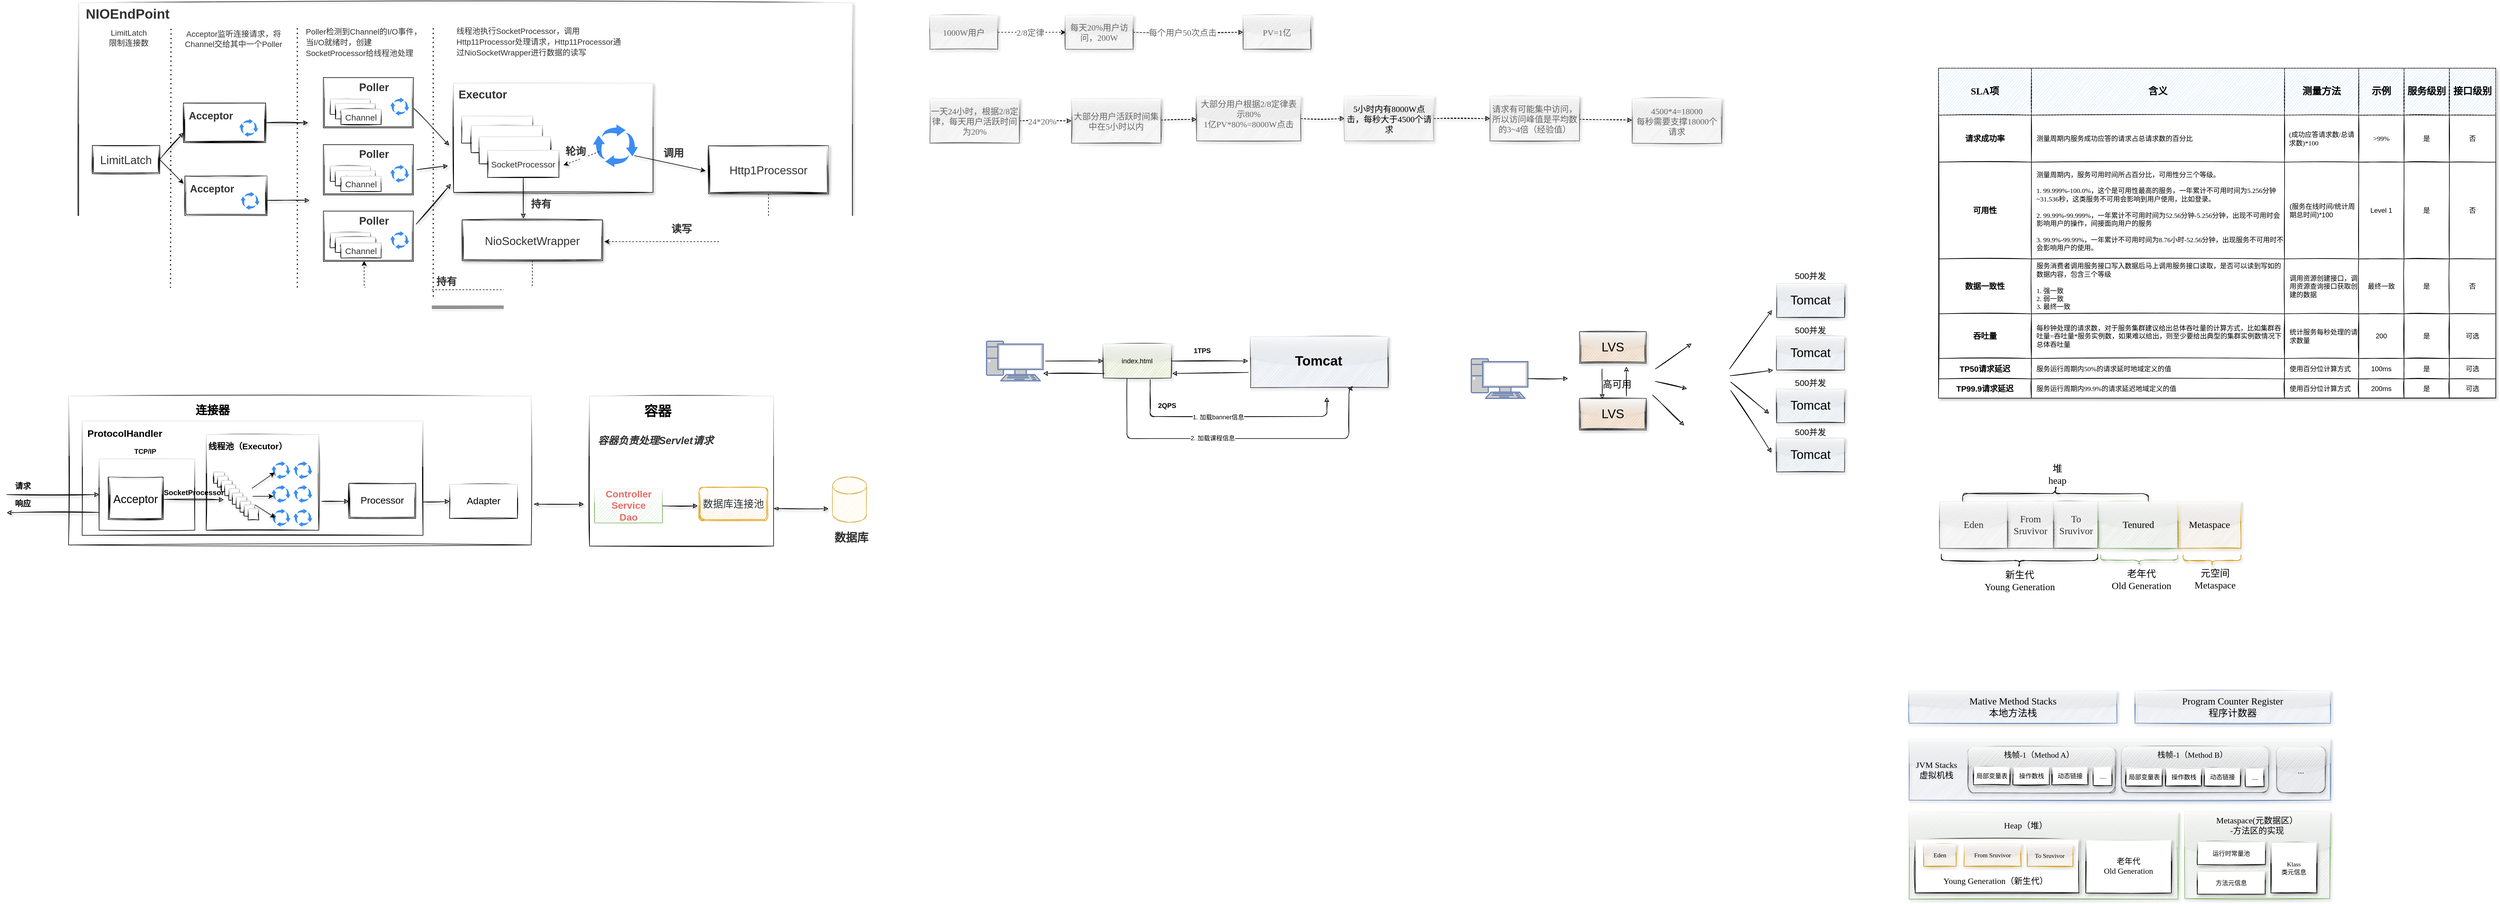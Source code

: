 <mxfile version="14.8.0" type="github">
  <diagram id="YUDJF-B7T9SWEaPQvbh9" name="Page-1">
    <mxGraphModel dx="1422" dy="839" grid="0" gridSize="10" guides="1" tooltips="1" connect="1" arrows="1" fold="1" page="1" pageScale="1" pageWidth="827" pageHeight="1169" math="0" shadow="0">
      <root>
        <mxCell id="0" />
        <mxCell id="1" parent="0" />
        <mxCell id="S7qlVdXXwg5bewVFXKOm-62" value="" style="rounded=0;whiteSpace=wrap;html=1;shadow=1;glass=1;labelBackgroundColor=#ffffff;sketch=1;fontSize=20;fontColor=#333333;strokeWidth=1;fillColor=#ffffff;gradientColor=none;align=center;verticalAlign=middle;" parent="1" vertex="1">
          <mxGeometry x="162" y="133" width="1366" height="536" as="geometry" />
        </mxCell>
        <mxCell id="yrFsYcVXHtA75D3nJsFq-68" value="" style="rounded=0;whiteSpace=wrap;html=1;shadow=0;glass=1;labelBackgroundColor=#ffffff;sketch=1;fontSize=18;fontColor=#EA6B66;strokeWidth=1;fillColor=#ffffff;gradientColor=none;align=center;" parent="1" vertex="1">
          <mxGeometry x="1064" y="828" width="325" height="265" as="geometry" />
        </mxCell>
        <mxCell id="yrFsYcVXHtA75D3nJsFq-14" value="" style="whiteSpace=wrap;html=1;shadow=0;glass=1;strokeWidth=1;perimeterSpacing=0;sketch=1;" parent="1" vertex="1">
          <mxGeometry x="144" y="828" width="817" height="263" as="geometry" />
        </mxCell>
        <mxCell id="yrFsYcVXHtA75D3nJsFq-15" value="连接器" style="text;strokeColor=none;fillColor=none;html=1;fontSize=20;fontStyle=1;verticalAlign=middle;align=center;shadow=0;glass=1;sketch=1;" parent="1" vertex="1">
          <mxGeometry x="348" y="832" width="100" height="40" as="geometry" />
        </mxCell>
        <mxCell id="yrFsYcVXHtA75D3nJsFq-17" value="" style="rounded=0;whiteSpace=wrap;html=1;shadow=0;glass=1;sketch=1;fontSize=20;strokeWidth=1;fillColor=#ffffff;gradientColor=none;" parent="1" vertex="1">
          <mxGeometry x="168" y="872" width="602" height="202" as="geometry" />
        </mxCell>
        <mxCell id="yrFsYcVXHtA75D3nJsFq-18" value="&lt;font style=&quot;font-size: 17px&quot;&gt;ProtocolHandler&lt;/font&gt;" style="text;strokeColor=none;fillColor=none;html=1;fontSize=24;fontStyle=1;verticalAlign=middle;align=center;shadow=0;glass=1;sketch=1;" parent="1" vertex="1">
          <mxGeometry x="172" y="872" width="142" height="39" as="geometry" />
        </mxCell>
        <mxCell id="yrFsYcVXHtA75D3nJsFq-22" value="" style="rounded=0;whiteSpace=wrap;html=1;shadow=0;glass=1;sketch=1;fontSize=20;strokeWidth=1;fillColor=#ffffff;gradientColor=none;" parent="1" vertex="1">
          <mxGeometry x="198" y="939" width="169" height="126" as="geometry" />
        </mxCell>
        <mxCell id="yrFsYcVXHtA75D3nJsFq-23" value="&lt;font style=&quot;font-size: 12px&quot;&gt;TCP/IP&lt;/font&gt;" style="text;strokeColor=none;fillColor=none;html=1;fontSize=24;fontStyle=1;verticalAlign=middle;align=center;shadow=0;glass=1;sketch=1;" parent="1" vertex="1">
          <mxGeometry x="258" y="911" width="41" height="21" as="geometry" />
        </mxCell>
        <mxCell id="yrFsYcVXHtA75D3nJsFq-24" value="Acceptor" style="shape=ext;double=1;rounded=0;whiteSpace=wrap;html=1;shadow=0;glass=1;sketch=1;fontSize=20;strokeWidth=1;fillColor=#ffffff;gradientColor=none;" parent="1" vertex="1">
          <mxGeometry x="214" y="971" width="97" height="75" as="geometry" />
        </mxCell>
        <mxCell id="yrFsYcVXHtA75D3nJsFq-25" value="" style="endArrow=classic;html=1;fontSize=20;entryX=0;entryY=0.5;entryDx=0;entryDy=0;sketch=1;shadow=1;" parent="1" target="yrFsYcVXHtA75D3nJsFq-22" edge="1">
          <mxGeometry width="50" height="50" relative="1" as="geometry">
            <mxPoint x="35" y="1002" as="sourcePoint" />
            <mxPoint x="80" y="959" as="targetPoint" />
          </mxGeometry>
        </mxCell>
        <mxCell id="yrFsYcVXHtA75D3nJsFq-26" value="请求" style="text;strokeColor=none;fillColor=none;html=1;fontSize=14;fontStyle=1;verticalAlign=middle;align=center;shadow=0;glass=1;sketch=1;" parent="1" vertex="1">
          <mxGeometry x="23" y="971" width="80" height="31" as="geometry" />
        </mxCell>
        <mxCell id="yrFsYcVXHtA75D3nJsFq-27" value="" style="endArrow=classic;html=1;shadow=1;fontSize=17;exitX=0;exitY=0.75;exitDx=0;exitDy=0;labelBorderColor=none;sketch=1;" parent="1" source="yrFsYcVXHtA75D3nJsFq-22" edge="1">
          <mxGeometry width="50" height="50" relative="1" as="geometry">
            <mxPoint x="528" y="983" as="sourcePoint" />
            <mxPoint x="35" y="1034" as="targetPoint" />
          </mxGeometry>
        </mxCell>
        <mxCell id="yrFsYcVXHtA75D3nJsFq-28" value="响应" style="text;strokeColor=none;fillColor=none;html=1;fontSize=14;fontStyle=1;verticalAlign=middle;align=center;shadow=0;glass=1;sketch=1;" parent="1" vertex="1">
          <mxGeometry x="23" y="1002" width="80" height="31" as="geometry" />
        </mxCell>
        <mxCell id="yrFsYcVXHtA75D3nJsFq-29" value="" style="rounded=0;whiteSpace=wrap;html=1;shadow=0;glass=1;sketch=1;fontSize=20;strokeWidth=1;fillColor=#ffffff;gradientColor=none;" parent="1" vertex="1">
          <mxGeometry x="387" y="896" width="199" height="169" as="geometry" />
        </mxCell>
        <mxCell id="yrFsYcVXHtA75D3nJsFq-30" value="&lt;font style=&quot;font-size: 15px;&quot;&gt;线程池（Executor）&lt;/font&gt;" style="text;strokeColor=none;fillColor=none;html=1;fontSize=15;fontStyle=1;verticalAlign=middle;align=center;shadow=0;glass=1;sketch=1;" parent="1" vertex="1">
          <mxGeometry x="389" y="898" width="142" height="36" as="geometry" />
        </mxCell>
        <mxCell id="yrFsYcVXHtA75D3nJsFq-31" style="edgeStyle=none;rounded=1;sketch=1;orthogonalLoop=1;jettySize=auto;html=1;exitX=1;exitY=1;exitDx=0;exitDy=0;shadow=1;fontSize=14;" parent="1" edge="1">
          <mxGeometry relative="1" as="geometry">
            <mxPoint x="536" y="957" as="sourcePoint" />
            <mxPoint x="536" y="957" as="targetPoint" />
          </mxGeometry>
        </mxCell>
        <mxCell id="yrFsYcVXHtA75D3nJsFq-33" value="" style="rounded=0;whiteSpace=wrap;html=1;shadow=0;glass=1;sketch=1;fontSize=15;strokeWidth=1;fillColor=#ffffff;gradientColor=none;" parent="1" vertex="1">
          <mxGeometry x="400" y="962" width="19" height="20" as="geometry" />
        </mxCell>
        <mxCell id="yrFsYcVXHtA75D3nJsFq-34" value="" style="rounded=0;whiteSpace=wrap;html=1;shadow=0;glass=1;sketch=1;fontSize=15;strokeWidth=1;fillColor=#ffffff;gradientColor=none;" parent="1" vertex="1">
          <mxGeometry x="407" y="969" width="19" height="20" as="geometry" />
        </mxCell>
        <mxCell id="yrFsYcVXHtA75D3nJsFq-35" value="" style="rounded=0;whiteSpace=wrap;html=1;shadow=0;glass=1;sketch=1;fontSize=15;strokeWidth=1;fillColor=#ffffff;gradientColor=none;" parent="1" vertex="1">
          <mxGeometry x="414" y="977" width="19" height="20" as="geometry" />
        </mxCell>
        <mxCell id="yrFsYcVXHtA75D3nJsFq-36" value="" style="rounded=0;whiteSpace=wrap;html=1;shadow=0;glass=1;sketch=1;fontSize=15;strokeWidth=1;fillColor=#ffffff;gradientColor=none;" parent="1" vertex="1">
          <mxGeometry x="420" y="984" width="19" height="20" as="geometry" />
        </mxCell>
        <mxCell id="yrFsYcVXHtA75D3nJsFq-37" value="" style="rounded=0;whiteSpace=wrap;html=1;shadow=0;glass=1;sketch=1;fontSize=15;strokeWidth=1;fillColor=#ffffff;gradientColor=none;" parent="1" vertex="1">
          <mxGeometry x="427" y="992" width="19" height="20" as="geometry" />
        </mxCell>
        <mxCell id="yrFsYcVXHtA75D3nJsFq-38" value="" style="rounded=0;whiteSpace=wrap;html=1;shadow=0;glass=1;sketch=1;fontSize=15;strokeWidth=1;fillColor=#ffffff;gradientColor=none;" parent="1" vertex="1">
          <mxGeometry x="433" y="999" width="19" height="20" as="geometry" />
        </mxCell>
        <mxCell id="yrFsYcVXHtA75D3nJsFq-39" value="" style="rounded=0;whiteSpace=wrap;html=1;shadow=0;glass=1;sketch=1;fontSize=15;strokeWidth=1;fillColor=#ffffff;gradientColor=none;" parent="1" vertex="1">
          <mxGeometry x="440" y="1006" width="19" height="20" as="geometry" />
        </mxCell>
        <mxCell id="yrFsYcVXHtA75D3nJsFq-40" value="" style="rounded=0;whiteSpace=wrap;html=1;shadow=0;glass=1;sketch=1;fontSize=15;strokeWidth=1;fillColor=#ffffff;gradientColor=none;" parent="1" vertex="1">
          <mxGeometry x="447" y="1013" width="19" height="20" as="geometry" />
        </mxCell>
        <mxCell id="yrFsYcVXHtA75D3nJsFq-41" value="" style="rounded=0;whiteSpace=wrap;html=1;shadow=0;glass=1;sketch=1;fontSize=15;strokeWidth=1;fillColor=#ffffff;gradientColor=none;" parent="1" vertex="1">
          <mxGeometry x="454" y="1020" width="19" height="20" as="geometry" />
        </mxCell>
        <mxCell id="yrFsYcVXHtA75D3nJsFq-42" value="" style="rounded=0;whiteSpace=wrap;html=1;shadow=0;glass=1;sketch=1;fontSize=15;strokeWidth=1;fillColor=#ffffff;gradientColor=none;" parent="1" vertex="1">
          <mxGeometry x="461" y="1027" width="19" height="20" as="geometry" />
        </mxCell>
        <mxCell id="yrFsYcVXHtA75D3nJsFq-44" value="" style="endArrow=classic;html=1;shadow=1;fontSize=15;startSize=6;endSize=6;exitX=1;exitY=0.5;exitDx=0;exitDy=0;sketch=1;" parent="1" edge="1">
          <mxGeometry width="50" height="50" relative="1" as="geometry">
            <mxPoint x="313" y="1010.5" as="sourcePoint" />
            <mxPoint x="418" y="1011" as="targetPoint" />
          </mxGeometry>
        </mxCell>
        <mxCell id="yrFsYcVXHtA75D3nJsFq-45" value="SocketProcessor" style="text;strokeColor=none;fillColor=none;html=1;fontSize=13;fontStyle=1;verticalAlign=middle;align=center;shadow=0;glass=1;sketch=1;" parent="1" vertex="1">
          <mxGeometry x="314" y="983" width="102" height="30" as="geometry" />
        </mxCell>
        <mxCell id="yrFsYcVXHtA75D3nJsFq-46" value="" style="html=1;aspect=fixed;strokeColor=none;shadow=0;align=center;verticalAlign=top;fillColor=#3B8DF1;shape=mxgraph.gcp2.arrows_system;glass=1;sketch=0;fontSize=13;" parent="1" vertex="1">
          <mxGeometry x="502.32" y="943" width="33.68" height="32" as="geometry" />
        </mxCell>
        <mxCell id="yrFsYcVXHtA75D3nJsFq-47" value="" style="html=1;aspect=fixed;strokeColor=none;shadow=0;align=center;verticalAlign=top;fillColor=#3B8DF1;shape=mxgraph.gcp2.arrows_system;glass=1;sketch=0;fontSize=13;" parent="1" vertex="1">
          <mxGeometry x="541" y="943" width="33.68" height="32" as="geometry" />
        </mxCell>
        <mxCell id="yrFsYcVXHtA75D3nJsFq-48" style="edgeStyle=none;rounded=1;sketch=1;orthogonalLoop=1;jettySize=auto;html=1;exitX=1;exitY=1;exitDx=0;exitDy=0;shadow=1;fontSize=14;" parent="1" edge="1">
          <mxGeometry relative="1" as="geometry">
            <mxPoint x="536" y="1041" as="sourcePoint" />
            <mxPoint x="536" y="1041" as="targetPoint" />
          </mxGeometry>
        </mxCell>
        <mxCell id="yrFsYcVXHtA75D3nJsFq-49" value="" style="html=1;aspect=fixed;strokeColor=none;shadow=0;align=center;verticalAlign=top;fillColor=#3B8DF1;shape=mxgraph.gcp2.arrows_system;glass=1;sketch=0;fontSize=13;" parent="1" vertex="1">
          <mxGeometry x="502.32" y="1027" width="33.68" height="32" as="geometry" />
        </mxCell>
        <mxCell id="yrFsYcVXHtA75D3nJsFq-50" value="" style="html=1;aspect=fixed;strokeColor=none;shadow=0;align=center;verticalAlign=top;fillColor=#3B8DF1;shape=mxgraph.gcp2.arrows_system;glass=1;sketch=0;fontSize=13;" parent="1" vertex="1">
          <mxGeometry x="541" y="1027" width="33.68" height="32" as="geometry" />
        </mxCell>
        <mxCell id="yrFsYcVXHtA75D3nJsFq-51" style="edgeStyle=none;rounded=1;sketch=1;orthogonalLoop=1;jettySize=auto;html=1;exitX=1;exitY=1;exitDx=0;exitDy=0;shadow=1;fontSize=14;" parent="1" edge="1">
          <mxGeometry relative="1" as="geometry">
            <mxPoint x="536" y="999" as="sourcePoint" />
            <mxPoint x="536" y="999" as="targetPoint" />
          </mxGeometry>
        </mxCell>
        <mxCell id="yrFsYcVXHtA75D3nJsFq-52" value="" style="html=1;aspect=fixed;strokeColor=none;shadow=0;align=center;verticalAlign=top;fillColor=#3B8DF1;shape=mxgraph.gcp2.arrows_system;glass=1;sketch=0;fontSize=13;" parent="1" vertex="1">
          <mxGeometry x="502.32" y="985" width="33.68" height="32" as="geometry" />
        </mxCell>
        <mxCell id="yrFsYcVXHtA75D3nJsFq-53" value="" style="html=1;aspect=fixed;strokeColor=none;shadow=0;align=center;verticalAlign=top;fillColor=#3B8DF1;shape=mxgraph.gcp2.arrows_system;glass=1;sketch=0;fontSize=13;" parent="1" vertex="1">
          <mxGeometry x="541" y="985" width="33.68" height="32" as="geometry" />
        </mxCell>
        <mxCell id="yrFsYcVXHtA75D3nJsFq-54" value="" style="endArrow=classic;html=1;shadow=1;fontSize=13;startSize=6;endSize=6;entryX=0.169;entryY=0.625;entryDx=0;entryDy=0;entryPerimeter=0;" parent="1" target="yrFsYcVXHtA75D3nJsFq-46" edge="1">
          <mxGeometry width="50" height="50" relative="1" as="geometry">
            <mxPoint x="468" y="991" as="sourcePoint" />
            <mxPoint x="503" y="940" as="targetPoint" />
          </mxGeometry>
        </mxCell>
        <mxCell id="yrFsYcVXHtA75D3nJsFq-55" value="" style="endArrow=classic;html=1;shadow=1;fontSize=13;startSize=6;endSize=6;entryX=0.109;entryY=0.625;entryDx=0;entryDy=0;entryPerimeter=0;" parent="1" target="yrFsYcVXHtA75D3nJsFq-52" edge="1">
          <mxGeometry width="50" height="50" relative="1" as="geometry">
            <mxPoint x="469" y="1005" as="sourcePoint" />
            <mxPoint x="525" y="1122" as="targetPoint" />
          </mxGeometry>
        </mxCell>
        <mxCell id="yrFsYcVXHtA75D3nJsFq-56" value="" style="endArrow=classic;html=1;shadow=1;fontSize=13;startSize=6;endSize=6;exitX=1;exitY=0;exitDx=0;exitDy=0;entryX=0.198;entryY=0.5;entryDx=0;entryDy=0;entryPerimeter=0;" parent="1" source="yrFsYcVXHtA75D3nJsFq-41" target="yrFsYcVXHtA75D3nJsFq-49" edge="1">
          <mxGeometry width="50" height="50" relative="1" as="geometry">
            <mxPoint x="507" y="1174" as="sourcePoint" />
            <mxPoint x="557" y="1124" as="targetPoint" />
          </mxGeometry>
        </mxCell>
        <mxCell id="yrFsYcVXHtA75D3nJsFq-57" value="Processor" style="shape=ext;double=1;rounded=0;whiteSpace=wrap;html=1;shadow=0;glass=1;sketch=1;fontSize=17;strokeWidth=1;fillColor=#ffffff;gradientColor=none;" parent="1" vertex="1">
          <mxGeometry x="639" y="982" width="118" height="62" as="geometry" />
        </mxCell>
        <mxCell id="yrFsYcVXHtA75D3nJsFq-58" value="" style="endArrow=classic;html=1;shadow=1;fontSize=17;startSize=6;endSize=6;sketch=1;strokeWidth=1;exitX=1.025;exitY=0.698;exitDx=0;exitDy=0;exitPerimeter=0;" parent="1" source="yrFsYcVXHtA75D3nJsFq-29" edge="1">
          <mxGeometry width="50" height="50" relative="1" as="geometry">
            <mxPoint x="608" y="1029" as="sourcePoint" />
            <mxPoint x="639" y="1014" as="targetPoint" />
          </mxGeometry>
        </mxCell>
        <mxCell id="yrFsYcVXHtA75D3nJsFq-59" value="Adapter" style="rounded=0;whiteSpace=wrap;html=1;shadow=0;glass=1;sketch=1;fontSize=17;strokeWidth=1;fillColor=#ffffff;gradientColor=none;" parent="1" vertex="1">
          <mxGeometry x="816.79" y="984" width="120" height="60" as="geometry" />
        </mxCell>
        <mxCell id="yrFsYcVXHtA75D3nJsFq-60" value="" style="endArrow=classic;html=1;shadow=1;fontSize=17;startSize=6;endSize=6;strokeWidth=1;exitX=1.007;exitY=0.579;exitDx=0;exitDy=0;exitPerimeter=0;entryX=0;entryY=0.5;entryDx=0;entryDy=0;sketch=1;" parent="1" target="yrFsYcVXHtA75D3nJsFq-59" edge="1">
          <mxGeometry width="50" height="50" relative="1" as="geometry">
            <mxPoint x="770.004" y="1014.958" as="sourcePoint" />
            <mxPoint x="819.79" y="992" as="targetPoint" />
          </mxGeometry>
        </mxCell>
        <mxCell id="yrFsYcVXHtA75D3nJsFq-61" value="" style="endArrow=classic;html=1;shadow=1;fontSize=17;startSize=6;endSize=6;strokeWidth=1;exitX=1.005;exitY=0.726;exitDx=0;exitDy=0;exitPerimeter=0;sketch=1;startArrow=blockThin;startFill=1;" parent="1" source="yrFsYcVXHtA75D3nJsFq-14" edge="1">
          <mxGeometry width="50" height="50" relative="1" as="geometry">
            <mxPoint x="1004" y="1069" as="sourcePoint" />
            <mxPoint x="1054" y="1019" as="targetPoint" />
          </mxGeometry>
        </mxCell>
        <mxCell id="yrFsYcVXHtA75D3nJsFq-63" value="连接器" style="text;strokeColor=none;fillColor=none;html=1;fontSize=20;fontStyle=1;verticalAlign=middle;align=center;shadow=0;glass=1;sketch=1;" parent="1" vertex="1">
          <mxGeometry x="348" y="832" width="100" height="40" as="geometry" />
        </mxCell>
        <mxCell id="yrFsYcVXHtA75D3nJsFq-64" value="容器" style="text;strokeColor=none;fillColor=none;html=1;fontSize=24;fontStyle=1;verticalAlign=middle;align=center;shadow=0;glass=1;sketch=1;" parent="1" vertex="1">
          <mxGeometry x="1134" y="837" width="100" height="36" as="geometry" />
        </mxCell>
        <mxCell id="yrFsYcVXHtA75D3nJsFq-65" value="Controller&lt;br&gt;Service&lt;br&gt;Dao" style="rounded=0;whiteSpace=wrap;html=1;shadow=0;glass=1;sketch=1;fontSize=17;strokeWidth=1;fillColor=#d5e8d4;align=center;strokeColor=#82b366;fontStyle=1;fontColor=#EA6B66;" parent="1" vertex="1">
          <mxGeometry x="1073" y="992" width="120" height="60" as="geometry" />
        </mxCell>
        <mxCell id="yrFsYcVXHtA75D3nJsFq-66" value="&lt;font color=&quot;#333333&quot; style=&quot;font-size: 18px;&quot;&gt;容器负责处理Servlet请求&lt;/font&gt;" style="text;strokeColor=none;fillColor=none;html=1;fontSize=18;fontStyle=3;verticalAlign=middle;align=center;shadow=0;glass=1;sketch=1;fontColor=#EA6B66;" parent="1" vertex="1">
          <mxGeometry x="1073" y="882" width="213" height="50" as="geometry" />
        </mxCell>
        <mxCell id="yrFsYcVXHtA75D3nJsFq-67" value="&lt;font color=&quot;#333333&quot;&gt;数据库连接池&lt;/font&gt;" style="shape=ext;double=1;rounded=1;whiteSpace=wrap;html=1;shadow=0;glass=1;sketch=1;fontSize=18;strokeWidth=1;fillColor=#ffe6cc;align=center;labelBackgroundColor=#ffffff;strokeColor=#d79b00;" parent="1" vertex="1">
          <mxGeometry x="1257" y="989" width="122" height="59" as="geometry" />
        </mxCell>
        <mxCell id="yrFsYcVXHtA75D3nJsFq-69" value="" style="endArrow=classic;html=1;shadow=1;fontSize=18;fontColor=#EA6B66;startSize=6;endSize=6;strokeWidth=1;exitX=1;exitY=0.5;exitDx=0;exitDy=0;sketch=1;" parent="1" source="yrFsYcVXHtA75D3nJsFq-65" edge="1">
          <mxGeometry width="50" height="50" relative="1" as="geometry">
            <mxPoint x="1205" y="1052" as="sourcePoint" />
            <mxPoint x="1255" y="1022" as="targetPoint" />
          </mxGeometry>
        </mxCell>
        <mxCell id="yrFsYcVXHtA75D3nJsFq-70" value="" style="shape=cylinder3;whiteSpace=wrap;html=1;boundedLbl=1;backgroundOutline=1;size=15;shadow=0;glass=1;labelBackgroundColor=#ffffff;sketch=1;fontSize=18;strokeWidth=1;fillColor=#fff2cc;align=center;strokeColor=#d6b656;" parent="1" vertex="1">
          <mxGeometry x="1493" y="971" width="60" height="80" as="geometry" />
        </mxCell>
        <mxCell id="yrFsYcVXHtA75D3nJsFq-71" value="&lt;font color=&quot;#333333&quot; style=&quot;font-size: 20px;&quot;&gt;数据库&lt;/font&gt;" style="text;strokeColor=none;fillColor=none;html=1;fontSize=20;fontStyle=1;verticalAlign=middle;align=center;shadow=0;glass=1;labelBackgroundColor=#ffffff;sketch=1;fontColor=#EA6B66;" parent="1" vertex="1">
          <mxGeometry x="1476" y="1057" width="100" height="40" as="geometry" />
        </mxCell>
        <mxCell id="yrFsYcVXHtA75D3nJsFq-72" value="" style="endArrow=classic;html=1;shadow=1;fontSize=20;fontColor=#EA6B66;startSize=6;endSize=6;strokeWidth=1;exitX=1;exitY=0.75;exitDx=0;exitDy=0;sketch=1;startArrow=blockThin;startFill=1;" parent="1" source="yrFsYcVXHtA75D3nJsFq-68" edge="1">
          <mxGeometry width="50" height="50" relative="1" as="geometry">
            <mxPoint x="1488" y="1220" as="sourcePoint" />
            <mxPoint x="1486" y="1027" as="targetPoint" />
          </mxGeometry>
        </mxCell>
        <mxCell id="S7qlVdXXwg5bewVFXKOm-2" value="NIOEndPoint" style="text;strokeColor=none;fillColor=none;html=1;fontSize=24;fontStyle=1;verticalAlign=middle;align=center;shadow=0;glass=1;labelBackgroundColor=#ffffff;sketch=1;fontColor=#333333;" parent="1" vertex="1">
          <mxGeometry x="164" y="131" width="167" height="43" as="geometry" />
        </mxCell>
        <mxCell id="S7qlVdXXwg5bewVFXKOm-3" value="LimitLatch" style="shape=ext;double=1;rounded=0;whiteSpace=wrap;html=1;shadow=0;glass=1;labelBackgroundColor=#ffffff;sketch=1;fontSize=20;fontColor=#333333;strokeWidth=1;fillColor=#ffffff;gradientColor=none;align=center;" parent="1" vertex="1">
          <mxGeometry x="186" y="385" width="119" height="50" as="geometry" />
        </mxCell>
        <mxCell id="S7qlVdXXwg5bewVFXKOm-4" value="" style="shape=ext;double=1;rounded=0;whiteSpace=wrap;html=1;shadow=0;glass=1;labelBackgroundColor=#ffffff;sketch=1;fontSize=20;fontColor=#333333;strokeWidth=1;fillColor=#ffffff;gradientColor=none;align=center;" parent="1" vertex="1">
          <mxGeometry x="347" y="310" width="145" height="70" as="geometry" />
        </mxCell>
        <mxCell id="S7qlVdXXwg5bewVFXKOm-6" value="&lt;font style=&quot;font-size: 18px&quot;&gt;Acceptor&lt;/font&gt;" style="text;strokeColor=none;fillColor=none;html=1;fontSize=24;fontStyle=1;verticalAlign=middle;align=center;shadow=0;glass=1;labelBackgroundColor=#ffffff;sketch=1;fontColor=#333333;" parent="1" vertex="1">
          <mxGeometry x="344.5" y="316" width="100" height="30" as="geometry" />
        </mxCell>
        <mxCell id="S7qlVdXXwg5bewVFXKOm-7" value="" style="html=1;aspect=fixed;strokeColor=none;shadow=0;align=center;verticalAlign=top;fillColor=#3B8DF1;shape=mxgraph.gcp2.arrows_system;glass=1;labelBackgroundColor=#ffffff;sketch=0;fontSize=20;fontColor=#333333;" parent="1" vertex="1">
          <mxGeometry x="445.32" y="338" width="33.68" height="32" as="geometry" />
        </mxCell>
        <mxCell id="S7qlVdXXwg5bewVFXKOm-8" value="" style="shape=ext;double=1;rounded=0;whiteSpace=wrap;html=1;shadow=0;glass=1;labelBackgroundColor=#ffffff;sketch=1;fontSize=20;fontColor=#333333;strokeWidth=1;fillColor=#ffffff;gradientColor=none;align=center;" parent="1" vertex="1">
          <mxGeometry x="349.5" y="439" width="145" height="70" as="geometry" />
        </mxCell>
        <mxCell id="S7qlVdXXwg5bewVFXKOm-9" value="&lt;font style=&quot;font-size: 18px&quot;&gt;Acceptor&lt;/font&gt;" style="text;strokeColor=none;fillColor=none;html=1;fontSize=24;fontStyle=1;verticalAlign=middle;align=center;shadow=0;glass=1;labelBackgroundColor=#ffffff;sketch=1;fontColor=#333333;" parent="1" vertex="1">
          <mxGeometry x="347" y="445" width="100" height="30" as="geometry" />
        </mxCell>
        <mxCell id="S7qlVdXXwg5bewVFXKOm-10" value="" style="html=1;aspect=fixed;strokeColor=none;shadow=0;align=center;verticalAlign=top;fillColor=#3B8DF1;shape=mxgraph.gcp2.arrows_system;glass=1;labelBackgroundColor=#ffffff;sketch=0;fontSize=20;fontColor=#333333;" parent="1" vertex="1">
          <mxGeometry x="447.82" y="467" width="33.68" height="32" as="geometry" />
        </mxCell>
        <mxCell id="S7qlVdXXwg5bewVFXKOm-11" value="" style="endArrow=classic;html=1;shadow=1;fontSize=20;fontColor=#333333;startSize=6;endSize=6;strokeWidth=1;exitX=1;exitY=0.5;exitDx=0;exitDy=0;entryX=0;entryY=0.75;entryDx=0;entryDy=0;sketch=1;" parent="1" source="S7qlVdXXwg5bewVFXKOm-3" target="S7qlVdXXwg5bewVFXKOm-4" edge="1">
          <mxGeometry width="50" height="50" relative="1" as="geometry">
            <mxPoint x="314" y="434" as="sourcePoint" />
            <mxPoint x="364" y="384" as="targetPoint" />
          </mxGeometry>
        </mxCell>
        <mxCell id="S7qlVdXXwg5bewVFXKOm-12" value="" style="endArrow=classic;html=1;shadow=1;fontSize=20;fontColor=#333333;startSize=6;endSize=6;strokeWidth=1;exitX=1;exitY=0.5;exitDx=0;exitDy=0;entryX=0;entryY=0.25;entryDx=0;entryDy=0;" parent="1" source="S7qlVdXXwg5bewVFXKOm-3" target="S7qlVdXXwg5bewVFXKOm-9" edge="1">
          <mxGeometry width="50" height="50" relative="1" as="geometry">
            <mxPoint x="311" y="468" as="sourcePoint" />
            <mxPoint x="347" y="458" as="targetPoint" />
          </mxGeometry>
        </mxCell>
        <mxCell id="S7qlVdXXwg5bewVFXKOm-13" value="" style="shape=ext;double=1;rounded=0;whiteSpace=wrap;html=1;shadow=0;glass=1;labelBackgroundColor=#ffffff;sketch=0;fontSize=20;fontColor=#333333;strokeWidth=1;fillColor=#ffffff;gradientColor=none;align=center;" parent="1" vertex="1">
          <mxGeometry x="594" y="265" width="159" height="89" as="geometry" />
        </mxCell>
        <mxCell id="S7qlVdXXwg5bewVFXKOm-17" value="Channel" style="rounded=0;whiteSpace=wrap;html=1;shadow=0;glass=1;labelBackgroundColor=#ffffff;sketch=1;fontSize=15;fontColor=#333333;strokeWidth=1;fillColor=#ffffff;gradientColor=none;align=center;verticalAlign=middle;" parent="1" vertex="1">
          <mxGeometry x="606" y="303" width="71" height="27" as="geometry" />
        </mxCell>
        <mxCell id="S7qlVdXXwg5bewVFXKOm-18" value="Channel" style="rounded=0;whiteSpace=wrap;html=1;shadow=0;glass=1;labelBackgroundColor=#ffffff;sketch=1;fontSize=15;fontColor=#333333;strokeWidth=1;fillColor=#ffffff;gradientColor=none;align=center;verticalAlign=middle;" parent="1" vertex="1">
          <mxGeometry x="615" y="311" width="71" height="27" as="geometry" />
        </mxCell>
        <mxCell id="S7qlVdXXwg5bewVFXKOm-19" value="Channel" style="rounded=0;whiteSpace=wrap;html=1;shadow=0;glass=1;labelBackgroundColor=#ffffff;sketch=1;fontSize=15;fontColor=#333333;strokeWidth=1;fillColor=#ffffff;gradientColor=none;align=center;verticalAlign=middle;" parent="1" vertex="1">
          <mxGeometry x="625" y="321" width="71" height="27" as="geometry" />
        </mxCell>
        <mxCell id="S7qlVdXXwg5bewVFXKOm-21" value="Poller" style="text;strokeColor=none;fillColor=none;html=1;fontSize=19;fontStyle=1;verticalAlign=middle;align=center;shadow=0;glass=1;labelBackgroundColor=#ffffff;sketch=1;fontColor=#333333;" parent="1" vertex="1">
          <mxGeometry x="654" y="275" width="58" height="15" as="geometry" />
        </mxCell>
        <mxCell id="S7qlVdXXwg5bewVFXKOm-22" value="" style="html=1;aspect=fixed;strokeColor=none;shadow=0;align=center;verticalAlign=top;fillColor=#3B8DF1;shape=mxgraph.gcp2.arrows_system;glass=1;labelBackgroundColor=#ffffff;sketch=0;fontSize=20;fontColor=#333333;" parent="1" vertex="1">
          <mxGeometry x="712" y="300.5" width="33.68" height="32" as="geometry" />
        </mxCell>
        <mxCell id="S7qlVdXXwg5bewVFXKOm-23" value="" style="shape=ext;double=1;rounded=0;whiteSpace=wrap;html=1;shadow=0;glass=1;labelBackgroundColor=#ffffff;sketch=0;fontSize=20;fontColor=#333333;strokeWidth=1;fillColor=#ffffff;gradientColor=none;align=center;" parent="1" vertex="1">
          <mxGeometry x="594" y="383.5" width="159" height="89" as="geometry" />
        </mxCell>
        <mxCell id="S7qlVdXXwg5bewVFXKOm-24" value="Channel" style="rounded=0;whiteSpace=wrap;html=1;shadow=0;glass=1;labelBackgroundColor=#ffffff;sketch=1;fontSize=15;fontColor=#333333;strokeWidth=1;fillColor=#ffffff;gradientColor=none;align=center;verticalAlign=middle;" parent="1" vertex="1">
          <mxGeometry x="606" y="421.5" width="71" height="27" as="geometry" />
        </mxCell>
        <mxCell id="S7qlVdXXwg5bewVFXKOm-25" value="Channel" style="rounded=0;whiteSpace=wrap;html=1;shadow=0;glass=1;labelBackgroundColor=#ffffff;sketch=1;fontSize=15;fontColor=#333333;strokeWidth=1;fillColor=#ffffff;gradientColor=none;align=center;verticalAlign=middle;" parent="1" vertex="1">
          <mxGeometry x="615" y="429.5" width="71" height="27" as="geometry" />
        </mxCell>
        <mxCell id="S7qlVdXXwg5bewVFXKOm-26" value="Channel" style="rounded=0;whiteSpace=wrap;html=1;shadow=0;glass=1;labelBackgroundColor=#ffffff;sketch=1;fontSize=15;fontColor=#333333;strokeWidth=1;fillColor=#ffffff;gradientColor=none;align=center;verticalAlign=middle;" parent="1" vertex="1">
          <mxGeometry x="625" y="439.5" width="71" height="27" as="geometry" />
        </mxCell>
        <mxCell id="S7qlVdXXwg5bewVFXKOm-27" value="Poller" style="text;strokeColor=none;fillColor=none;html=1;fontSize=19;fontStyle=1;verticalAlign=middle;align=center;shadow=0;glass=1;labelBackgroundColor=#ffffff;sketch=1;fontColor=#333333;" parent="1" vertex="1">
          <mxGeometry x="654" y="393.5" width="58" height="15" as="geometry" />
        </mxCell>
        <mxCell id="S7qlVdXXwg5bewVFXKOm-28" value="" style="html=1;aspect=fixed;strokeColor=none;shadow=0;align=center;verticalAlign=top;fillColor=#3B8DF1;shape=mxgraph.gcp2.arrows_system;glass=1;labelBackgroundColor=#ffffff;sketch=0;fontSize=20;fontColor=#333333;" parent="1" vertex="1">
          <mxGeometry x="712" y="419" width="33.68" height="32" as="geometry" />
        </mxCell>
        <mxCell id="S7qlVdXXwg5bewVFXKOm-29" value="" style="shape=ext;double=1;rounded=0;whiteSpace=wrap;html=1;shadow=0;glass=1;labelBackgroundColor=#ffffff;sketch=0;fontSize=20;fontColor=#333333;strokeWidth=1;fillColor=#ffffff;gradientColor=none;align=center;" parent="1" vertex="1">
          <mxGeometry x="594" y="501" width="159" height="89" as="geometry" />
        </mxCell>
        <mxCell id="S7qlVdXXwg5bewVFXKOm-30" value="Channel" style="rounded=0;whiteSpace=wrap;html=1;shadow=0;glass=1;labelBackgroundColor=#ffffff;sketch=1;fontSize=15;fontColor=#333333;strokeWidth=1;fillColor=#ffffff;gradientColor=none;align=center;verticalAlign=middle;" parent="1" vertex="1">
          <mxGeometry x="606" y="539" width="71" height="27" as="geometry" />
        </mxCell>
        <mxCell id="S7qlVdXXwg5bewVFXKOm-31" value="Channel" style="rounded=0;whiteSpace=wrap;html=1;shadow=0;glass=1;labelBackgroundColor=#ffffff;sketch=1;fontSize=15;fontColor=#333333;strokeWidth=1;fillColor=#ffffff;gradientColor=none;align=center;verticalAlign=middle;" parent="1" vertex="1">
          <mxGeometry x="615" y="547" width="71" height="27" as="geometry" />
        </mxCell>
        <mxCell id="S7qlVdXXwg5bewVFXKOm-32" value="Channel" style="rounded=0;whiteSpace=wrap;html=1;shadow=0;glass=1;labelBackgroundColor=#ffffff;sketch=1;fontSize=15;fontColor=#333333;strokeWidth=1;fillColor=#ffffff;gradientColor=none;align=center;verticalAlign=middle;" parent="1" vertex="1">
          <mxGeometry x="625" y="557" width="71" height="27" as="geometry" />
        </mxCell>
        <mxCell id="S7qlVdXXwg5bewVFXKOm-33" value="Poller" style="text;strokeColor=none;fillColor=none;html=1;fontSize=19;fontStyle=1;verticalAlign=middle;align=center;shadow=0;glass=1;labelBackgroundColor=#ffffff;sketch=1;fontColor=#333333;" parent="1" vertex="1">
          <mxGeometry x="654" y="511" width="58" height="15" as="geometry" />
        </mxCell>
        <mxCell id="S7qlVdXXwg5bewVFXKOm-34" value="" style="html=1;aspect=fixed;strokeColor=none;shadow=0;align=center;verticalAlign=top;fillColor=#3B8DF1;shape=mxgraph.gcp2.arrows_system;glass=1;labelBackgroundColor=#ffffff;sketch=0;fontSize=20;fontColor=#333333;" parent="1" vertex="1">
          <mxGeometry x="712" y="536.5" width="33.68" height="32" as="geometry" />
        </mxCell>
        <mxCell id="S7qlVdXXwg5bewVFXKOm-35" value="" style="endArrow=classic;html=1;shadow=1;fontSize=19;fontColor=#333333;startSize=6;endSize=6;strokeWidth=1;exitX=1;exitY=0.5;exitDx=0;exitDy=0;sketch=1;" parent="1" source="S7qlVdXXwg5bewVFXKOm-4" edge="1">
          <mxGeometry width="50" height="50" relative="1" as="geometry">
            <mxPoint x="507" y="385" as="sourcePoint" />
            <mxPoint x="567" y="345" as="targetPoint" />
          </mxGeometry>
        </mxCell>
        <mxCell id="S7qlVdXXwg5bewVFXKOm-36" value="" style="endArrow=classic;html=1;shadow=1;fontSize=19;fontColor=#333333;startSize=6;endSize=6;strokeWidth=1;exitX=1;exitY=0.5;exitDx=0;exitDy=0;sketch=1;" parent="1" edge="1">
          <mxGeometry width="50" height="50" relative="1" as="geometry">
            <mxPoint x="494.5" y="482" as="sourcePoint" />
            <mxPoint x="569.5" y="482" as="targetPoint" />
          </mxGeometry>
        </mxCell>
        <mxCell id="S7qlVdXXwg5bewVFXKOm-37" value="" style="endArrow=none;dashed=1;html=1;dashPattern=1 3;strokeWidth=2;shadow=1;fontSize=19;fontColor=#333333;startSize=6;endSize=6;sketch=0;" parent="1" edge="1">
          <mxGeometry width="50" height="50" relative="1" as="geometry">
            <mxPoint x="548" y="652" as="sourcePoint" />
            <mxPoint x="548" y="175" as="targetPoint" />
          </mxGeometry>
        </mxCell>
        <mxCell id="S7qlVdXXwg5bewVFXKOm-38" value="" style="rounded=0;whiteSpace=wrap;html=1;shadow=1;glass=1;labelBackgroundColor=#ffffff;sketch=1;fontSize=19;fontColor=#333333;strokeWidth=1;fillColor=#ffffff;gradientColor=none;align=center;verticalAlign=middle;" parent="1" vertex="1">
          <mxGeometry x="824" y="275" width="352" height="193" as="geometry" />
        </mxCell>
        <mxCell id="S7qlVdXXwg5bewVFXKOm-39" value="Executor" style="text;strokeColor=none;fillColor=none;html=1;fontSize=20;fontStyle=1;verticalAlign=middle;align=center;shadow=1;glass=1;labelBackgroundColor=#ffffff;sketch=1;fontColor=#333333;" parent="1" vertex="1">
          <mxGeometry x="827" y="279" width="95" height="30" as="geometry" />
        </mxCell>
        <mxCell id="S7qlVdXXwg5bewVFXKOm-40" value="Channel" style="rounded=0;whiteSpace=wrap;html=1;shadow=0;glass=1;labelBackgroundColor=#ffffff;sketch=1;fontSize=15;fontColor=#333333;strokeWidth=1;fillColor=#ffffff;gradientColor=none;align=center;verticalAlign=middle;" parent="1" vertex="1">
          <mxGeometry x="838" y="333" width="126" height="48" as="geometry" />
        </mxCell>
        <mxCell id="S7qlVdXXwg5bewVFXKOm-41" value="Channel" style="rounded=0;whiteSpace=wrap;html=1;shadow=0;glass=1;labelBackgroundColor=#ffffff;sketch=1;fontSize=15;fontColor=#333333;strokeWidth=1;fillColor=#ffffff;gradientColor=none;align=center;verticalAlign=middle;" parent="1" vertex="1">
          <mxGeometry x="855" y="350" width="126" height="48" as="geometry" />
        </mxCell>
        <mxCell id="S7qlVdXXwg5bewVFXKOm-42" value="" style="rounded=0;whiteSpace=wrap;html=1;shadow=0;glass=1;labelBackgroundColor=#ffffff;sketch=1;fontSize=15;fontColor=#333333;strokeWidth=1;fillColor=#ffffff;gradientColor=none;align=center;verticalAlign=middle;" parent="1" vertex="1">
          <mxGeometry x="869" y="369.5" width="126" height="48" as="geometry" />
        </mxCell>
        <mxCell id="S7qlVdXXwg5bewVFXKOm-43" value="SocketProcessor" style="rounded=0;whiteSpace=wrap;html=1;shadow=0;glass=1;labelBackgroundColor=#ffffff;sketch=1;fontSize=15;fontColor=#333333;strokeWidth=1;fillColor=#ffffff;gradientColor=none;align=center;verticalAlign=middle;" parent="1" vertex="1">
          <mxGeometry x="884" y="393.5" width="126" height="48" as="geometry" />
        </mxCell>
        <mxCell id="S7qlVdXXwg5bewVFXKOm-44" value="" style="html=1;aspect=fixed;strokeColor=none;shadow=0;align=center;verticalAlign=top;fillColor=#3B8DF1;shape=mxgraph.gcp2.arrows_system;glass=1;labelBackgroundColor=#ffffff;sketch=0;fontSize=20;fontColor=#333333;" parent="1" vertex="1">
          <mxGeometry x="1070" y="348" width="79.46" height="75.5" as="geometry" />
        </mxCell>
        <mxCell id="S7qlVdXXwg5bewVFXKOm-45" value="NioSocketWrapper" style="shape=ext;double=1;rounded=0;whiteSpace=wrap;html=1;shadow=1;glass=1;labelBackgroundColor=#ffffff;sketch=1;fontSize=20;fontColor=#333333;strokeWidth=1;fillColor=#ffffff;gradientColor=none;align=center;verticalAlign=middle;" parent="1" vertex="1">
          <mxGeometry x="839" y="516.5" width="248" height="72" as="geometry" />
        </mxCell>
        <mxCell id="S7qlVdXXwg5bewVFXKOm-46" value="" style="endArrow=classic;html=1;shadow=1;fontSize=20;fontColor=#333333;startSize=6;endSize=6;strokeWidth=1;exitX=0.5;exitY=1;exitDx=0;exitDy=0;sketch=1;" parent="1" source="S7qlVdXXwg5bewVFXKOm-43" edge="1">
          <mxGeometry width="50" height="50" relative="1" as="geometry">
            <mxPoint x="938" y="502" as="sourcePoint" />
            <mxPoint x="947" y="514" as="targetPoint" />
          </mxGeometry>
        </mxCell>
        <mxCell id="S7qlVdXXwg5bewVFXKOm-47" value="&lt;font style=&quot;font-size: 18px&quot;&gt;持有&lt;/font&gt;" style="text;strokeColor=none;fillColor=none;html=1;fontSize=24;fontStyle=1;verticalAlign=middle;align=center;shadow=1;glass=1;labelBackgroundColor=#ffffff;sketch=1;fontColor=#333333;" parent="1" vertex="1">
          <mxGeometry x="942" y="476" width="72" height="22" as="geometry" />
        </mxCell>
        <mxCell id="S7qlVdXXwg5bewVFXKOm-48" value="" style="endArrow=classic;html=1;shadow=1;fontSize=20;fontColor=#333333;startSize=6;endSize=6;strokeWidth=1;exitX=1;exitY=0.607;exitDx=0;exitDy=0;exitPerimeter=0;sketch=1;" parent="1" source="S7qlVdXXwg5bewVFXKOm-13" edge="1">
          <mxGeometry width="50" height="50" relative="1" as="geometry">
            <mxPoint x="758" y="366" as="sourcePoint" />
            <mxPoint x="816" y="385" as="targetPoint" />
          </mxGeometry>
        </mxCell>
        <mxCell id="S7qlVdXXwg5bewVFXKOm-49" value="" style="endArrow=classic;html=1;shadow=1;fontSize=20;fontColor=#333333;startSize=6;endSize=6;strokeWidth=1;sketch=1;" parent="1" edge="1">
          <mxGeometry width="50" height="50" relative="1" as="geometry">
            <mxPoint x="758" y="524" as="sourcePoint" />
            <mxPoint x="819" y="453" as="targetPoint" />
          </mxGeometry>
        </mxCell>
        <mxCell id="S7qlVdXXwg5bewVFXKOm-50" value="" style="endArrow=classic;html=1;shadow=1;fontSize=20;fontColor=#333333;startSize=6;endSize=6;strokeWidth=1;sketch=1;" parent="1" edge="1">
          <mxGeometry width="50" height="50" relative="1" as="geometry">
            <mxPoint x="759" y="428" as="sourcePoint" />
            <mxPoint x="814" y="421" as="targetPoint" />
          </mxGeometry>
        </mxCell>
        <mxCell id="S7qlVdXXwg5bewVFXKOm-51" value="Http1Processor" style="shape=ext;double=1;rounded=0;whiteSpace=wrap;html=1;shadow=1;glass=1;labelBackgroundColor=#ffffff;sketch=1;fontSize=20;fontColor=#333333;strokeWidth=1;fillColor=#ffffff;gradientColor=none;align=center;verticalAlign=middle;" parent="1" vertex="1">
          <mxGeometry x="1274" y="385.5" width="212" height="85" as="geometry" />
        </mxCell>
        <mxCell id="S7qlVdXXwg5bewVFXKOm-52" value="" style="endArrow=classic;html=1;shadow=1;fontSize=20;fontColor=#333333;startSize=6;endSize=6;strokeWidth=1;exitX=0.919;exitY=0.728;exitDx=0;exitDy=0;exitPerimeter=0;" parent="1" source="S7qlVdXXwg5bewVFXKOm-44" edge="1">
          <mxGeometry width="50" height="50" relative="1" as="geometry">
            <mxPoint x="1251" y="551" as="sourcePoint" />
            <mxPoint x="1269" y="430" as="targetPoint" />
          </mxGeometry>
        </mxCell>
        <mxCell id="S7qlVdXXwg5bewVFXKOm-53" value="" style="endArrow=classic;html=1;shadow=1;fontSize=20;fontColor=#333333;startSize=6;endSize=6;strokeWidth=1;exitX=0.138;exitY=0.636;exitDx=0;exitDy=0;exitPerimeter=0;dashed=1;" parent="1" source="S7qlVdXXwg5bewVFXKOm-44" edge="1">
          <mxGeometry width="50" height="50" relative="1" as="geometry">
            <mxPoint x="1211" y="570" as="sourcePoint" />
            <mxPoint x="1018" y="420" as="targetPoint" />
          </mxGeometry>
        </mxCell>
        <mxCell id="S7qlVdXXwg5bewVFXKOm-54" value="&lt;span style=&quot;font-size: 18px&quot;&gt;轮询&lt;/span&gt;" style="text;strokeColor=none;fillColor=none;html=1;fontSize=24;fontStyle=1;verticalAlign=middle;align=center;shadow=1;glass=1;labelBackgroundColor=#ffffff;sketch=1;fontColor=#333333;" parent="1" vertex="1">
          <mxGeometry x="1003" y="382.5" width="72" height="22" as="geometry" />
        </mxCell>
        <mxCell id="S7qlVdXXwg5bewVFXKOm-55" value="&lt;span style=&quot;font-size: 18px&quot;&gt;调用&lt;/span&gt;" style="text;strokeColor=none;fillColor=none;html=1;fontSize=24;fontStyle=1;verticalAlign=middle;align=center;shadow=1;glass=1;labelBackgroundColor=#ffffff;sketch=1;fontColor=#333333;" parent="1" vertex="1">
          <mxGeometry x="1176" y="385.5" width="72" height="22" as="geometry" />
        </mxCell>
        <mxCell id="S7qlVdXXwg5bewVFXKOm-56" value="" style="endArrow=none;dashed=1;html=1;dashPattern=1 3;strokeWidth=2;shadow=1;fontSize=19;fontColor=#333333;startSize=6;endSize=6;sketch=0;" parent="1" edge="1">
          <mxGeometry width="50" height="50" relative="1" as="geometry">
            <mxPoint x="788" y="652" as="sourcePoint" />
            <mxPoint x="788" y="175" as="targetPoint" />
          </mxGeometry>
        </mxCell>
        <mxCell id="S7qlVdXXwg5bewVFXKOm-57" value="" style="endArrow=none;dashed=1;html=1;dashPattern=1 3;strokeWidth=2;shadow=1;fontSize=19;fontColor=#333333;startSize=6;endSize=6;sketch=0;entryX=0.964;entryY=1.07;entryDx=0;entryDy=0;entryPerimeter=0;" parent="1" target="S7qlVdXXwg5bewVFXKOm-2" edge="1">
          <mxGeometry width="50" height="50" relative="1" as="geometry">
            <mxPoint x="324" y="653" as="sourcePoint" />
            <mxPoint x="324" y="197" as="targetPoint" />
          </mxGeometry>
        </mxCell>
        <mxCell id="S7qlVdXXwg5bewVFXKOm-58" value="" style="endArrow=classic;html=1;shadow=1;dashed=1;fontSize=20;fontColor=#333333;startSize=6;endSize=6;strokeWidth=1;exitX=0.5;exitY=1;exitDx=0;exitDy=0;edgeStyle=orthogonalEdgeStyle;" parent="1" source="S7qlVdXXwg5bewVFXKOm-45" edge="1">
          <mxGeometry width="50" height="50" relative="1" as="geometry">
            <mxPoint x="958" y="697" as="sourcePoint" />
            <mxPoint x="666" y="589" as="targetPoint" />
            <Array as="points">
              <mxPoint x="963" y="640" />
              <mxPoint x="666" y="640" />
            </Array>
          </mxGeometry>
        </mxCell>
        <mxCell id="S7qlVdXXwg5bewVFXKOm-59" value="&lt;font style=&quot;font-size: 18px&quot;&gt;持有&lt;/font&gt;" style="text;strokeColor=none;fillColor=none;html=1;fontSize=24;fontStyle=1;verticalAlign=middle;align=center;shadow=1;glass=1;labelBackgroundColor=#ffffff;sketch=1;fontColor=#333333;" parent="1" vertex="1">
          <mxGeometry x="775" y="613" width="72" height="22" as="geometry" />
        </mxCell>
        <mxCell id="S7qlVdXXwg5bewVFXKOm-60" value="" style="endArrow=classic;html=1;shadow=1;dashed=1;fontSize=20;fontColor=#333333;startSize=6;endSize=6;strokeWidth=1;exitX=0.5;exitY=1;exitDx=0;exitDy=0;edgeStyle=orthogonalEdgeStyle;" parent="1" source="S7qlVdXXwg5bewVFXKOm-51" edge="1">
          <mxGeometry width="50" height="50" relative="1" as="geometry">
            <mxPoint x="1376" y="573" as="sourcePoint" />
            <mxPoint x="1090" y="555" as="targetPoint" />
            <Array as="points">
              <mxPoint x="1380" y="555" />
            </Array>
          </mxGeometry>
        </mxCell>
        <mxCell id="S7qlVdXXwg5bewVFXKOm-61" value="&lt;span style=&quot;font-size: 18px&quot;&gt;读写&lt;/span&gt;" style="text;strokeColor=none;fillColor=none;html=1;fontSize=24;fontStyle=1;verticalAlign=middle;align=center;shadow=1;glass=1;labelBackgroundColor=#ffffff;sketch=1;fontColor=#333333;" parent="1" vertex="1">
          <mxGeometry x="1190" y="520" width="72" height="22" as="geometry" />
        </mxCell>
        <mxCell id="S7qlVdXXwg5bewVFXKOm-63" value="&lt;font style=&quot;font-size: 14px&quot;&gt;LimitLatch&lt;br&gt;限制连接数&lt;/font&gt;" style="text;html=1;strokeColor=none;fillColor=none;align=center;verticalAlign=middle;whiteSpace=wrap;rounded=0;shadow=1;glass=1;labelBackgroundColor=#ffffff;sketch=1;fontSize=15;fontColor=#333333;" parent="1" vertex="1">
          <mxGeometry x="195" y="172" width="111" height="44" as="geometry" />
        </mxCell>
        <mxCell id="S7qlVdXXwg5bewVFXKOm-64" value="&lt;font style=&quot;font-size: 14px&quot;&gt;Acceptor监听连接请求，将Channel交给其中一个Poller&lt;/font&gt;" style="text;html=1;strokeColor=none;fillColor=none;align=center;verticalAlign=middle;whiteSpace=wrap;rounded=0;shadow=1;glass=1;labelBackgroundColor=#ffffff;sketch=1;fontSize=15;fontColor=#333333;" parent="1" vertex="1">
          <mxGeometry x="330" y="172" width="211" height="47" as="geometry" />
        </mxCell>
        <mxCell id="S7qlVdXXwg5bewVFXKOm-66" value="&lt;font style=&quot;font-size: 14px&quot;&gt;Poller检测到Channel的I/O事件，当I/O就绪时，创建SocketProcessor给线程池处理&lt;/font&gt;" style="text;html=1;strokeColor=none;fillColor=none;align=left;verticalAlign=middle;whiteSpace=wrap;rounded=0;shadow=1;glass=1;labelBackgroundColor=#ffffff;sketch=1;fontSize=16;fontColor=#333333;" parent="1" vertex="1">
          <mxGeometry x="561" y="178" width="220" height="47" as="geometry" />
        </mxCell>
        <mxCell id="S7qlVdXXwg5bewVFXKOm-67" value="&lt;font style=&quot;font-size: 14px&quot;&gt;线程池执行SocketProcessor，调用Http11Processor处理请求，Http11Processor通过NioSocketWrapper进行数据的读写&lt;/font&gt;" style="text;html=1;strokeColor=none;fillColor=none;align=left;verticalAlign=middle;whiteSpace=wrap;rounded=0;shadow=1;glass=1;labelBackgroundColor=#ffffff;sketch=1;fontSize=16;fontColor=#333333;" parent="1" vertex="1">
          <mxGeometry x="827" y="176" width="299" height="49" as="geometry" />
        </mxCell>
        <mxCell id="S7qlVdXXwg5bewVFXKOm-68" value="1000W用户" style="rounded=0;whiteSpace=wrap;html=1;shadow=1;glass=1;labelBackgroundColor=none;sketch=1;fontSize=15;strokeWidth=1;fillColor=#f5f5f5;align=center;verticalAlign=middle;strokeColor=#666666;fontFamily=Comic Sans MS;labelBorderColor=none;fontColor=#666666;" parent="1" vertex="1">
          <mxGeometry x="1665" y="155" width="120" height="60" as="geometry" />
        </mxCell>
        <mxCell id="S7qlVdXXwg5bewVFXKOm-69" value="" style="endArrow=classic;html=1;shadow=1;dashed=1;fontFamily=Comic Sans MS;fontSize=15;startSize=6;endSize=6;strokeWidth=1;exitX=1;exitY=0.5;exitDx=0;exitDy=0;fontColor=#666666;" parent="1" source="S7qlVdXXwg5bewVFXKOm-68" edge="1">
          <mxGeometry width="50" height="50" relative="1" as="geometry">
            <mxPoint x="1855" y="223" as="sourcePoint" />
            <mxPoint x="1905" y="185" as="targetPoint" />
          </mxGeometry>
        </mxCell>
        <mxCell id="S7qlVdXXwg5bewVFXKOm-71" value="2/8定律" style="edgeLabel;html=1;align=center;verticalAlign=middle;resizable=0;points=[];fontSize=15;fontFamily=Comic Sans MS;fontColor=#666666;" parent="S7qlVdXXwg5bewVFXKOm-69" vertex="1" connectable="0">
          <mxGeometry x="-0.378" y="-2" relative="1" as="geometry">
            <mxPoint x="19" y="-2" as="offset" />
          </mxGeometry>
        </mxCell>
        <mxCell id="S7qlVdXXwg5bewVFXKOm-75" value="" style="edgeStyle=orthogonalEdgeStyle;rounded=1;sketch=1;jumpSize=1;orthogonalLoop=1;jettySize=auto;html=1;shadow=1;dashed=1;fontFamily=Comic Sans MS;fontSize=15;startArrow=none;startFill=0;startSize=6;endSize=6;strokeWidth=1;fontColor=#666666;" parent="1" source="S7qlVdXXwg5bewVFXKOm-70" target="S7qlVdXXwg5bewVFXKOm-74" edge="1">
          <mxGeometry relative="1" as="geometry" />
        </mxCell>
        <mxCell id="S7qlVdXXwg5bewVFXKOm-76" value="每个用户50次点击" style="edgeLabel;html=1;align=center;verticalAlign=middle;resizable=0;points=[];fontSize=15;fontFamily=Comic Sans MS;fontColor=#666666;" parent="S7qlVdXXwg5bewVFXKOm-75" vertex="1" connectable="0">
          <mxGeometry x="-0.236" y="-3" relative="1" as="geometry">
            <mxPoint x="13" y="-3" as="offset" />
          </mxGeometry>
        </mxCell>
        <mxCell id="S7qlVdXXwg5bewVFXKOm-70" value="每天20%用户访问，200W" style="whiteSpace=wrap;html=1;shadow=1;glass=1;labelBackgroundColor=none;sketch=1;fontFamily=Comic Sans MS;fontSize=15;strokeWidth=1;fillColor=#f5f5f5;align=center;verticalAlign=middle;strokeColor=#666666;fontColor=#666666;" parent="1" vertex="1">
          <mxGeometry x="1904" y="155" width="120" height="60" as="geometry" />
        </mxCell>
        <mxCell id="S7qlVdXXwg5bewVFXKOm-74" value="PV=1亿" style="whiteSpace=wrap;html=1;shadow=1;glass=1;labelBackgroundColor=none;sketch=1;fontFamily=Comic Sans MS;fontSize=15;strokeWidth=1;fillColor=#f5f5f5;align=center;verticalAlign=middle;strokeColor=#666666;fontColor=#666666;" parent="1" vertex="1">
          <mxGeometry x="2218" y="155" width="120" height="60" as="geometry" />
        </mxCell>
        <object label="" 的="" id="S7qlVdXXwg5bewVFXKOm-80">
          <mxCell style="rounded=1;sketch=1;jumpSize=1;orthogonalLoop=1;jettySize=auto;html=1;shadow=1;dashed=1;fontFamily=Comic Sans MS;fontSize=15;startArrow=none;startFill=0;startSize=6;endSize=6;strokeWidth=1;fontColor=#666666;" parent="1" source="S7qlVdXXwg5bewVFXKOm-77" target="S7qlVdXXwg5bewVFXKOm-79" edge="1">
            <mxGeometry relative="1" as="geometry" />
          </mxCell>
        </object>
        <mxCell id="S7qlVdXXwg5bewVFXKOm-82" value="24*20%" style="edgeLabel;html=1;align=center;verticalAlign=middle;resizable=0;points=[];fontSize=15;fontFamily=Comic Sans MS;fontColor=#666666;" parent="S7qlVdXXwg5bewVFXKOm-80" vertex="1" connectable="0">
          <mxGeometry x="0.428" y="-2" relative="1" as="geometry">
            <mxPoint x="-26" y="-2" as="offset" />
          </mxGeometry>
        </mxCell>
        <mxCell id="S7qlVdXXwg5bewVFXKOm-77" value="一天24小时，根据2/8定律，每天用户活跃时间为20%" style="whiteSpace=wrap;html=1;shadow=1;glass=1;labelBackgroundColor=none;sketch=1;fontFamily=Comic Sans MS;fontSize=15;strokeWidth=1;fillColor=#f5f5f5;align=center;verticalAlign=middle;strokeColor=#666666;fontColor=#666666;" parent="1" vertex="1">
          <mxGeometry x="1665" y="302" width="158" height="79" as="geometry" />
        </mxCell>
        <mxCell id="S7qlVdXXwg5bewVFXKOm-83" value="" style="edgeStyle=none;sketch=1;jumpSize=1;orthogonalLoop=1;jettySize=auto;html=1;shadow=1;dashed=1;fontFamily=Comic Sans MS;fontSize=15;startFill=0;startSize=6;endSize=6;strokeWidth=1;fontColor=#666666;" parent="1" source="S7qlVdXXwg5bewVFXKOm-79" target="S7qlVdXXwg5bewVFXKOm-81" edge="1">
          <mxGeometry relative="1" as="geometry" />
        </mxCell>
        <mxCell id="S7qlVdXXwg5bewVFXKOm-79" value="大部分用户活跃时间集中在5小时以内" style="whiteSpace=wrap;html=1;shadow=1;glass=1;labelBackgroundColor=none;sketch=1;fontFamily=Comic Sans MS;fontSize=15;strokeWidth=1;fillColor=#f5f5f5;align=center;verticalAlign=middle;strokeColor=#666666;fontColor=#666666;" parent="1" vertex="1">
          <mxGeometry x="1915" y="302" width="158" height="79" as="geometry" />
        </mxCell>
        <mxCell id="S7qlVdXXwg5bewVFXKOm-85" value="" style="edgeStyle=none;sketch=1;jumpSize=1;orthogonalLoop=1;jettySize=auto;html=1;shadow=1;dashed=1;fontFamily=Comic Sans MS;fontSize=15;startFill=0;startSize=6;endSize=6;strokeWidth=1;fontColor=#666666;" parent="1" source="S7qlVdXXwg5bewVFXKOm-81" target="S7qlVdXXwg5bewVFXKOm-84" edge="1">
          <mxGeometry relative="1" as="geometry" />
        </mxCell>
        <mxCell id="S7qlVdXXwg5bewVFXKOm-81" value="&lt;span&gt;大部分用户根据2/8定律表示80%&lt;br&gt;1亿PV*80%=8000W点击&lt;br&gt;&lt;br&gt;&lt;/span&gt;" style="whiteSpace=wrap;html=1;shadow=1;glass=1;labelBackgroundColor=none;sketch=1;fontFamily=Comic Sans MS;fontSize=15;strokeWidth=1;fillColor=#f5f5f5;align=center;verticalAlign=middle;strokeColor=#666666;fontColor=#666666;" parent="1" vertex="1">
          <mxGeometry x="2136" y="298" width="184" height="79" as="geometry" />
        </mxCell>
        <mxCell id="S7qlVdXXwg5bewVFXKOm-87" value="" style="edgeStyle=none;sketch=1;jumpSize=1;orthogonalLoop=1;jettySize=auto;html=1;shadow=1;dashed=1;fontFamily=Comic Sans MS;fontSize=15;startFill=0;startSize=6;endSize=6;strokeWidth=1;fontColor=#666666;" parent="1" source="S7qlVdXXwg5bewVFXKOm-84" target="S7qlVdXXwg5bewVFXKOm-86" edge="1">
          <mxGeometry relative="1" as="geometry" />
        </mxCell>
        <mxCell id="S7qlVdXXwg5bewVFXKOm-84" value="&lt;span&gt;5小时内有8000W点击，每秒大于4500个请求&lt;br&gt;&lt;/span&gt;" style="whiteSpace=wrap;html=1;shadow=1;glass=1;labelBackgroundColor=none;sketch=1;fontFamily=Comic Sans MS;fontSize=15;strokeWidth=1;fillColor=#eeeeee;align=center;verticalAlign=middle;strokeColor=#B3B3B3;" parent="1" vertex="1">
          <mxGeometry x="2397" y="298" width="158" height="79" as="geometry" />
        </mxCell>
        <mxCell id="S7qlVdXXwg5bewVFXKOm-89" value="" style="edgeStyle=none;sketch=1;jumpSize=1;orthogonalLoop=1;jettySize=auto;html=1;shadow=1;dashed=1;fontFamily=Comic Sans MS;fontSize=15;startFill=0;startSize=6;endSize=6;strokeWidth=1;fontColor=#666666;" parent="1" source="S7qlVdXXwg5bewVFXKOm-86" target="S7qlVdXXwg5bewVFXKOm-88" edge="1">
          <mxGeometry relative="1" as="geometry" />
        </mxCell>
        <mxCell id="S7qlVdXXwg5bewVFXKOm-86" value="&lt;span&gt;请求有可能集中访问，所以访问峰值是平均数的3~4倍（经验值）&lt;br&gt;&lt;/span&gt;" style="whiteSpace=wrap;html=1;shadow=1;glass=1;labelBackgroundColor=none;sketch=1;fontFamily=Comic Sans MS;fontSize=15;strokeWidth=1;fillColor=#f5f5f5;align=center;verticalAlign=middle;strokeColor=#666666;fontColor=#666666;" parent="1" vertex="1">
          <mxGeometry x="2654" y="298" width="158" height="79" as="geometry" />
        </mxCell>
        <mxCell id="S7qlVdXXwg5bewVFXKOm-88" value="&lt;span&gt;4500*4=18000&lt;br&gt;每秒需要支撑18000个请求&lt;br&gt;&lt;/span&gt;" style="whiteSpace=wrap;html=1;shadow=1;glass=1;labelBackgroundColor=none;sketch=1;fontFamily=Comic Sans MS;fontSize=15;strokeWidth=1;fillColor=#f5f5f5;align=center;verticalAlign=middle;strokeColor=#666666;fontColor=#666666;" parent="1" vertex="1">
          <mxGeometry x="2905" y="302" width="158" height="79" as="geometry" />
        </mxCell>
        <mxCell id="buNIEbbVZXxZWFiXqA3j-1" value="index.html" style="rounded=0;whiteSpace=wrap;html=1;glass=1;sketch=1;shadow=1;strokeColor=#36393d;fillColor=#cdeb8b;" parent="1" vertex="1">
          <mxGeometry x="1971" y="736" width="120" height="60" as="geometry" />
        </mxCell>
        <mxCell id="buNIEbbVZXxZWFiXqA3j-4" value="" style="fontColor=#0066CC;verticalAlign=top;verticalLabelPosition=bottom;labelPosition=center;align=center;html=1;outlineConnect=0;fillColor=#CCCCCC;strokeColor=#6881B3;gradientColor=none;gradientDirection=north;strokeWidth=2;shape=mxgraph.networks.pc;" parent="1" vertex="1">
          <mxGeometry x="1765" y="731" width="100" height="70" as="geometry" />
        </mxCell>
        <mxCell id="buNIEbbVZXxZWFiXqA3j-5" value="" style="endArrow=classic;html=1;sketch=1;shadow=0;" parent="1" target="buNIEbbVZXxZWFiXqA3j-1" edge="1">
          <mxGeometry width="50" height="50" relative="1" as="geometry">
            <mxPoint x="1869" y="766" as="sourcePoint" />
            <mxPoint x="2032" y="631" as="targetPoint" />
          </mxGeometry>
        </mxCell>
        <mxCell id="buNIEbbVZXxZWFiXqA3j-6" value="" style="rounded=0;whiteSpace=wrap;html=1;shadow=1;glass=1;sketch=1;strokeColor=#36393d;fillColor=#cce5ff;" parent="1" vertex="1">
          <mxGeometry x="2231" y="723" width="243" height="90" as="geometry" />
        </mxCell>
        <mxCell id="buNIEbbVZXxZWFiXqA3j-8" value="Tomcat" style="text;strokeColor=none;fillColor=none;html=1;fontSize=24;fontStyle=1;verticalAlign=middle;align=center;shadow=1;glass=1;sketch=1;" parent="1" vertex="1">
          <mxGeometry x="2301" y="746" width="100" height="40" as="geometry" />
        </mxCell>
        <mxCell id="buNIEbbVZXxZWFiXqA3j-9" value="" style="endArrow=classic;html=1;shadow=0;exitX=1;exitY=0.5;exitDx=0;exitDy=0;sketch=1;" parent="1" source="buNIEbbVZXxZWFiXqA3j-1" edge="1">
          <mxGeometry width="50" height="50" relative="1" as="geometry">
            <mxPoint x="2132" y="785" as="sourcePoint" />
            <mxPoint x="2227" y="766" as="targetPoint" />
          </mxGeometry>
        </mxCell>
        <mxCell id="buNIEbbVZXxZWFiXqA3j-10" value="" style="endArrow=classic;html=1;shadow=0;exitX=-0.016;exitY=0.702;exitDx=0;exitDy=0;exitPerimeter=0;sketch=1;" parent="1" source="buNIEbbVZXxZWFiXqA3j-6" edge="1">
          <mxGeometry width="50" height="50" relative="1" as="geometry">
            <mxPoint x="2181" y="906" as="sourcePoint" />
            <mxPoint x="2093" y="788" as="targetPoint" />
          </mxGeometry>
        </mxCell>
        <mxCell id="buNIEbbVZXxZWFiXqA3j-11" value="" style="endArrow=classic;html=1;shadow=0;sketch=1;" parent="1" edge="1">
          <mxGeometry width="50" height="50" relative="1" as="geometry">
            <mxPoint x="1973" y="788" as="sourcePoint" />
            <mxPoint x="1865" y="788.04" as="targetPoint" />
          </mxGeometry>
        </mxCell>
        <mxCell id="buNIEbbVZXxZWFiXqA3j-12" value="" style="endArrow=classic;html=1;shadow=0;exitX=0.692;exitY=1.05;exitDx=0;exitDy=0;exitPerimeter=0;edgeStyle=orthogonalEdgeStyle;sketch=1;" parent="1" source="buNIEbbVZXxZWFiXqA3j-1" edge="1">
          <mxGeometry width="50" height="50" relative="1" as="geometry">
            <mxPoint x="2069" y="896" as="sourcePoint" />
            <mxPoint x="2366" y="830" as="targetPoint" />
            <Array as="points">
              <mxPoint x="2054" y="864" />
              <mxPoint x="2366" y="864" />
            </Array>
          </mxGeometry>
        </mxCell>
        <mxCell id="buNIEbbVZXxZWFiXqA3j-13" value="1. 加载banner信息" style="edgeLabel;html=1;align=center;verticalAlign=middle;resizable=0;points=[];" parent="buNIEbbVZXxZWFiXqA3j-12" vertex="1" connectable="0">
          <mxGeometry x="-0.1" y="-1" relative="1" as="geometry">
            <mxPoint as="offset" />
          </mxGeometry>
        </mxCell>
        <mxCell id="buNIEbbVZXxZWFiXqA3j-14" value="" style="endArrow=classic;html=1;shadow=0;exitX=0.35;exitY=1.017;exitDx=0;exitDy=0;exitPerimeter=0;entryX=0.707;entryY=1.015;entryDx=0;entryDy=0;entryPerimeter=0;edgeStyle=orthogonalEdgeStyle;sketch=1;" parent="1" source="buNIEbbVZXxZWFiXqA3j-1" target="buNIEbbVZXxZWFiXqA3j-6" edge="1">
          <mxGeometry width="50" height="50" relative="1" as="geometry">
            <mxPoint x="2016" y="910" as="sourcePoint" />
            <mxPoint x="2066" y="860" as="targetPoint" />
            <Array as="points">
              <mxPoint x="2013" y="903" />
              <mxPoint x="2405" y="903" />
            </Array>
          </mxGeometry>
        </mxCell>
        <mxCell id="buNIEbbVZXxZWFiXqA3j-15" value="2. 加载课程信息" style="edgeLabel;html=1;align=center;verticalAlign=middle;resizable=0;points=[];" parent="buNIEbbVZXxZWFiXqA3j-14" vertex="1" connectable="0">
          <mxGeometry x="-0.129" y="1" relative="1" as="geometry">
            <mxPoint as="offset" />
          </mxGeometry>
        </mxCell>
        <mxCell id="buNIEbbVZXxZWFiXqA3j-16" value="1TPS" style="text;html=1;strokeColor=none;fillColor=none;align=center;verticalAlign=middle;whiteSpace=wrap;rounded=0;shadow=1;glass=1;sketch=1;fontStyle=1" parent="1" vertex="1">
          <mxGeometry x="2126" y="738" width="40" height="20" as="geometry" />
        </mxCell>
        <mxCell id="buNIEbbVZXxZWFiXqA3j-17" value="2QPS" style="text;html=1;strokeColor=none;fillColor=none;align=center;verticalAlign=middle;whiteSpace=wrap;rounded=0;shadow=1;glass=1;sketch=1;fontStyle=1" parent="1" vertex="1">
          <mxGeometry x="2064" y="835" width="40" height="20" as="geometry" />
        </mxCell>
        <mxCell id="l75y9oXwlMvh9T1f_pYU-1" value="" style="fontColor=#0066CC;verticalAlign=top;verticalLabelPosition=bottom;labelPosition=center;align=center;html=1;outlineConnect=0;fillColor=#CCCCCC;strokeColor=#6881B3;gradientColor=none;gradientDirection=north;strokeWidth=2;shape=mxgraph.networks.pc;" vertex="1" parent="1">
          <mxGeometry x="2621" y="762" width="100" height="70" as="geometry" />
        </mxCell>
        <mxCell id="l75y9oXwlMvh9T1f_pYU-2" value="Tomcat" style="rounded=0;whiteSpace=wrap;html=1;shadow=1;glass=1;sketch=1;strokeColor=#36393d;fontSize=22;fillColor=#cce5ff;" vertex="1" parent="1">
          <mxGeometry x="3160" y="629" width="120" height="60" as="geometry" />
        </mxCell>
        <mxCell id="l75y9oXwlMvh9T1f_pYU-3" value="Tomcat" style="rounded=0;whiteSpace=wrap;html=1;shadow=1;glass=1;sketch=1;strokeColor=#36393d;fontSize=22;fillColor=#cce5ff;" vertex="1" parent="1">
          <mxGeometry x="3160" y="722" width="120" height="60" as="geometry" />
        </mxCell>
        <mxCell id="l75y9oXwlMvh9T1f_pYU-4" value="Tomcat" style="rounded=0;whiteSpace=wrap;html=1;shadow=1;glass=1;sketch=1;strokeColor=#36393d;fontSize=22;fillColor=#cce5ff;" vertex="1" parent="1">
          <mxGeometry x="3160" y="815" width="120" height="60" as="geometry" />
        </mxCell>
        <mxCell id="l75y9oXwlMvh9T1f_pYU-5" value="Tomcat" style="rounded=0;whiteSpace=wrap;html=1;shadow=1;glass=1;sketch=1;strokeColor=#36393d;fontSize=22;fillColor=#cce5ff;" vertex="1" parent="1">
          <mxGeometry x="3160" y="902" width="120" height="60" as="geometry" />
        </mxCell>
        <mxCell id="l75y9oXwlMvh9T1f_pYU-6" value="&lt;font style=&quot;font-size: 15px&quot;&gt;500并发&lt;/font&gt;" style="text;html=1;strokeColor=none;fillColor=none;align=center;verticalAlign=middle;whiteSpace=wrap;rounded=0;shadow=1;glass=1;sketch=1;fontSize=22;" vertex="1" parent="1">
          <mxGeometry x="3185" y="601" width="70" height="25" as="geometry" />
        </mxCell>
        <mxCell id="l75y9oXwlMvh9T1f_pYU-7" value="&lt;font style=&quot;font-size: 15px&quot;&gt;500并发&lt;/font&gt;" style="text;html=1;strokeColor=none;fillColor=none;align=center;verticalAlign=middle;whiteSpace=wrap;rounded=0;shadow=1;glass=1;sketch=1;fontSize=22;" vertex="1" parent="1">
          <mxGeometry x="3185" y="697" width="70" height="25" as="geometry" />
        </mxCell>
        <mxCell id="l75y9oXwlMvh9T1f_pYU-8" value="&lt;font style=&quot;font-size: 15px&quot;&gt;500并发&lt;/font&gt;" style="text;html=1;strokeColor=none;fillColor=none;align=center;verticalAlign=middle;whiteSpace=wrap;rounded=0;shadow=1;glass=1;sketch=1;fontSize=22;" vertex="1" parent="1">
          <mxGeometry x="3185" y="790" width="70" height="25" as="geometry" />
        </mxCell>
        <mxCell id="l75y9oXwlMvh9T1f_pYU-9" value="&lt;font style=&quot;font-size: 15px&quot;&gt;500并发&lt;/font&gt;" style="text;html=1;strokeColor=none;fillColor=none;align=center;verticalAlign=middle;whiteSpace=wrap;rounded=0;shadow=1;glass=1;sketch=1;fontSize=22;" vertex="1" parent="1">
          <mxGeometry x="3185" y="877" width="70" height="25" as="geometry" />
        </mxCell>
        <mxCell id="l75y9oXwlMvh9T1f_pYU-10" value="LVS" style="shape=ext;double=1;rounded=0;whiteSpace=wrap;html=1;shadow=1;glass=1;sketch=1;fontSize=22;strokeColor=#36393d;fillColor=#ffcc99;" vertex="1" parent="1">
          <mxGeometry x="2812" y="714" width="118" height="56" as="geometry" />
        </mxCell>
        <mxCell id="l75y9oXwlMvh9T1f_pYU-11" value="LVS" style="shape=ext;double=1;rounded=0;whiteSpace=wrap;html=1;shadow=1;glass=1;sketch=1;fontSize=22;strokeColor=#36393d;fillColor=#ffcc99;" vertex="1" parent="1">
          <mxGeometry x="2812" y="832" width="118" height="56" as="geometry" />
        </mxCell>
        <mxCell id="l75y9oXwlMvh9T1f_pYU-12" value="" style="endArrow=classic;html=1;shadow=0;fontSize=22;entryX=0.703;entryY=1.107;entryDx=0;entryDy=0;entryPerimeter=0;sketch=1;" edge="1" parent="1" target="l75y9oXwlMvh9T1f_pYU-10">
          <mxGeometry width="50" height="50" relative="1" as="geometry">
            <mxPoint x="2895" y="828" as="sourcePoint" />
            <mxPoint x="2927" y="776" as="targetPoint" />
          </mxGeometry>
        </mxCell>
        <mxCell id="l75y9oXwlMvh9T1f_pYU-13" value="" style="endArrow=classic;html=1;shadow=0;fontSize=22;entryX=0.339;entryY=0.018;entryDx=0;entryDy=0;entryPerimeter=0;sketch=1;" edge="1" parent="1" target="l75y9oXwlMvh9T1f_pYU-11">
          <mxGeometry width="50" height="50" relative="1" as="geometry">
            <mxPoint x="2852" y="780" as="sourcePoint" />
            <mxPoint x="2872" y="770" as="targetPoint" />
          </mxGeometry>
        </mxCell>
        <mxCell id="l75y9oXwlMvh9T1f_pYU-14" value="高可用" style="text;html=1;strokeColor=none;fillColor=none;align=center;verticalAlign=middle;whiteSpace=wrap;rounded=0;shadow=1;glass=1;sketch=1;fontSize=17;" vertex="1" parent="1">
          <mxGeometry x="2836" y="803" width="85" height="10" as="geometry" />
        </mxCell>
        <mxCell id="l75y9oXwlMvh9T1f_pYU-16" value="" style="shape=image;html=1;verticalAlign=top;verticalLabelPosition=bottom;labelBackgroundColor=#ffffff;imageAspect=0;aspect=fixed;image=https://cdn4.iconfinder.com/data/icons/logos-brands-5/24/nginx-128.png;shadow=1;glass=1;sketch=1;fontSize=17;strokeColor=#333333;" vertex="1" parent="1">
          <mxGeometry x="3004" y="681" width="63" height="63" as="geometry" />
        </mxCell>
        <mxCell id="l75y9oXwlMvh9T1f_pYU-17" value="" style="shape=image;html=1;verticalAlign=top;verticalLabelPosition=bottom;labelBackgroundColor=#ffffff;imageAspect=0;aspect=fixed;image=https://cdn4.iconfinder.com/data/icons/logos-brands-5/24/nginx-128.png;shadow=1;glass=1;sketch=1;fontSize=17;strokeColor=#333333;" vertex="1" parent="1">
          <mxGeometry x="3004" y="771" width="63" height="63" as="geometry" />
        </mxCell>
        <mxCell id="l75y9oXwlMvh9T1f_pYU-18" value="" style="shape=image;html=1;verticalAlign=top;verticalLabelPosition=bottom;labelBackgroundColor=#ffffff;imageAspect=0;aspect=fixed;image=https://cdn4.iconfinder.com/data/icons/logos-brands-5/24/nginx-128.png;shadow=1;glass=1;sketch=1;fontSize=17;strokeColor=#333333;" vertex="1" parent="1">
          <mxGeometry x="3004" y="864" width="63" height="63" as="geometry" />
        </mxCell>
        <mxCell id="l75y9oXwlMvh9T1f_pYU-19" value="" style="endArrow=classic;html=1;shadow=0;fontSize=17;sketch=1;" edge="1" parent="1">
          <mxGeometry width="50" height="50" relative="1" as="geometry">
            <mxPoint x="2946" y="780" as="sourcePoint" />
            <mxPoint x="3010" y="735" as="targetPoint" />
          </mxGeometry>
        </mxCell>
        <mxCell id="l75y9oXwlMvh9T1f_pYU-20" value="" style="endArrow=classic;html=1;shadow=0;fontSize=17;sketch=1;" edge="1" parent="1">
          <mxGeometry width="50" height="50" relative="1" as="geometry">
            <mxPoint x="2946" y="802" as="sourcePoint" />
            <mxPoint x="3002" y="815" as="targetPoint" />
          </mxGeometry>
        </mxCell>
        <mxCell id="l75y9oXwlMvh9T1f_pYU-21" value="" style="endArrow=classic;html=1;shadow=0;fontSize=17;sketch=1;" edge="1" parent="1">
          <mxGeometry width="50" height="50" relative="1" as="geometry">
            <mxPoint x="2941" y="826" as="sourcePoint" />
            <mxPoint x="2997" y="880" as="targetPoint" />
          </mxGeometry>
        </mxCell>
        <mxCell id="l75y9oXwlMvh9T1f_pYU-22" value="" style="endArrow=classic;html=1;shadow=0;fontSize=17;sketch=1;" edge="1" parent="1">
          <mxGeometry width="50" height="50" relative="1" as="geometry">
            <mxPoint x="3077" y="780" as="sourcePoint" />
            <mxPoint x="3152" y="676" as="targetPoint" />
          </mxGeometry>
        </mxCell>
        <mxCell id="l75y9oXwlMvh9T1f_pYU-23" value="" style="endArrow=classic;html=1;shadow=0;fontSize=17;sketch=1;" edge="1" parent="1">
          <mxGeometry width="50" height="50" relative="1" as="geometry">
            <mxPoint x="3078" y="792" as="sourcePoint" />
            <mxPoint x="3154" y="782" as="targetPoint" />
          </mxGeometry>
        </mxCell>
        <mxCell id="l75y9oXwlMvh9T1f_pYU-24" value="" style="endArrow=classic;html=1;shadow=0;fontSize=17;sketch=1;" edge="1" parent="1">
          <mxGeometry width="50" height="50" relative="1" as="geometry">
            <mxPoint x="3079" y="803" as="sourcePoint" />
            <mxPoint x="3147" y="859" as="targetPoint" />
          </mxGeometry>
        </mxCell>
        <mxCell id="l75y9oXwlMvh9T1f_pYU-25" value="" style="endArrow=classic;html=1;shadow=0;fontSize=17;sketch=1;" edge="1" parent="1">
          <mxGeometry width="50" height="50" relative="1" as="geometry">
            <mxPoint x="3079" y="818" as="sourcePoint" />
            <mxPoint x="3151" y="928" as="targetPoint" />
          </mxGeometry>
        </mxCell>
        <mxCell id="l75y9oXwlMvh9T1f_pYU-26" value="" style="endArrow=classic;html=1;shadow=0;fontSize=17;sketch=1;" edge="1" parent="1" source="l75y9oXwlMvh9T1f_pYU-1">
          <mxGeometry width="50" height="50" relative="1" as="geometry">
            <mxPoint x="2721" y="847" as="sourcePoint" />
            <mxPoint x="2791.711" y="797" as="targetPoint" />
          </mxGeometry>
        </mxCell>
        <mxCell id="l75y9oXwlMvh9T1f_pYU-57" value="" style="shape=table;html=1;whiteSpace=wrap;startSize=0;container=1;collapsible=0;childLayout=tableLayout;shadow=1;glass=1;sketch=1;fontSize=17;rounded=0;spacingRight=2;fontFamily=Verdana;" vertex="1" parent="1">
          <mxGeometry x="3446" y="248.5" width="984" height="583" as="geometry" />
        </mxCell>
        <mxCell id="l75y9oXwlMvh9T1f_pYU-58" value="" style="shape=partialRectangle;html=1;whiteSpace=wrap;collapsible=0;dropTarget=0;pointerEvents=0;fillColor=none;top=0;left=0;bottom=0;right=0;points=[[0,0.5],[1,0.5]];portConstraint=eastwest;" vertex="1" parent="l75y9oXwlMvh9T1f_pYU-57">
          <mxGeometry width="984" height="83" as="geometry" />
        </mxCell>
        <mxCell id="l75y9oXwlMvh9T1f_pYU-59" value="SLA项" style="shape=partialRectangle;html=1;whiteSpace=wrap;connectable=0;fillColor=#cce5ff;top=0;left=0;bottom=0;right=0;overflow=hidden;fontStyle=1;fontSize=17;fontFamily=Comic Sans MS;strokeColor=#36393d;sketch=1;" vertex="1" parent="l75y9oXwlMvh9T1f_pYU-58">
          <mxGeometry width="164" height="83" as="geometry" />
        </mxCell>
        <mxCell id="l75y9oXwlMvh9T1f_pYU-60" value="含义" style="shape=partialRectangle;html=1;whiteSpace=wrap;connectable=0;fillColor=#cce5ff;top=0;left=0;bottom=0;right=0;overflow=hidden;fontStyle=1;fontSize=17;fontFamily=Comic Sans MS;strokeColor=#36393d;sketch=1;" vertex="1" parent="l75y9oXwlMvh9T1f_pYU-58">
          <mxGeometry x="164" width="447" height="83" as="geometry" />
        </mxCell>
        <mxCell id="l75y9oXwlMvh9T1f_pYU-82" value="测量方法" style="shape=partialRectangle;html=1;whiteSpace=wrap;connectable=0;fillColor=#cce5ff;top=0;left=0;bottom=0;right=0;overflow=hidden;fontStyle=1;fontSize=17;fontFamily=Comic Sans MS;strokeColor=#36393d;sketch=1;" vertex="1" parent="l75y9oXwlMvh9T1f_pYU-58">
          <mxGeometry x="611" width="131" height="83" as="geometry" />
        </mxCell>
        <mxCell id="l75y9oXwlMvh9T1f_pYU-87" value="示例" style="shape=partialRectangle;html=1;whiteSpace=wrap;connectable=0;fillColor=#cce5ff;top=0;left=0;bottom=0;right=0;overflow=hidden;fontStyle=1;fontSize=17;fontFamily=Comic Sans MS;strokeColor=#36393d;sketch=1;" vertex="1" parent="l75y9oXwlMvh9T1f_pYU-58">
          <mxGeometry x="742" width="80" height="83" as="geometry" />
        </mxCell>
        <mxCell id="l75y9oXwlMvh9T1f_pYU-92" value="服务级别" style="shape=partialRectangle;html=1;whiteSpace=wrap;connectable=0;fillColor=#cce5ff;top=0;left=0;bottom=0;right=0;overflow=hidden;fontStyle=1;fontSize=17;fontFamily=Comic Sans MS;strokeColor=#36393d;sketch=1;" vertex="1" parent="l75y9oXwlMvh9T1f_pYU-58">
          <mxGeometry x="822" width="80" height="83" as="geometry" />
        </mxCell>
        <mxCell id="l75y9oXwlMvh9T1f_pYU-97" value="接口级别" style="shape=partialRectangle;html=1;whiteSpace=wrap;connectable=0;fillColor=#cce5ff;top=0;left=0;bottom=0;right=0;overflow=hidden;fontStyle=1;fontSize=17;fontFamily=Comic Sans MS;strokeColor=#36393d;sketch=1;" vertex="1" parent="l75y9oXwlMvh9T1f_pYU-58">
          <mxGeometry x="902" width="82" height="83" as="geometry" />
        </mxCell>
        <mxCell id="l75y9oXwlMvh9T1f_pYU-70" value="" style="shape=partialRectangle;html=1;whiteSpace=wrap;collapsible=0;dropTarget=0;pointerEvents=0;fillColor=none;top=0;left=0;bottom=0;right=0;points=[[0,0.5],[1,0.5]];portConstraint=eastwest;" vertex="1" parent="l75y9oXwlMvh9T1f_pYU-57">
          <mxGeometry y="83" width="984" height="83" as="geometry" />
        </mxCell>
        <mxCell id="l75y9oXwlMvh9T1f_pYU-71" value="请求成功率" style="shape=partialRectangle;html=1;whiteSpace=wrap;connectable=0;fillColor=none;top=0;left=0;bottom=0;right=0;overflow=hidden;fontStyle=1;fontSize=14;" vertex="1" parent="l75y9oXwlMvh9T1f_pYU-70">
          <mxGeometry width="164" height="83" as="geometry" />
        </mxCell>
        <mxCell id="l75y9oXwlMvh9T1f_pYU-72" value="测量周期内服务成功应答的请求占总请求数的百分比" style="shape=partialRectangle;html=1;whiteSpace=wrap;connectable=0;fillColor=none;top=0;left=0;bottom=0;right=0;overflow=hidden;sketch=0;fontFamily=Verdana;align=left;spacingLeft=7;spacingRight=2;" vertex="1" parent="l75y9oXwlMvh9T1f_pYU-70">
          <mxGeometry x="164" width="447" height="83" as="geometry" />
        </mxCell>
        <mxCell id="l75y9oXwlMvh9T1f_pYU-83" value="(成功应答请求数/总请求数)*100" style="shape=partialRectangle;html=1;whiteSpace=wrap;connectable=0;fillColor=none;top=0;left=0;bottom=0;right=0;overflow=hidden;fontFamily=Verdana;align=left;spacingLeft=6;" vertex="1" parent="l75y9oXwlMvh9T1f_pYU-70">
          <mxGeometry x="611" width="131" height="83" as="geometry" />
        </mxCell>
        <mxCell id="l75y9oXwlMvh9T1f_pYU-88" value="&amp;gt;99%" style="shape=partialRectangle;html=1;whiteSpace=wrap;connectable=0;fillColor=none;top=0;left=0;bottom=0;right=0;overflow=hidden;fontFamily=Verdana;" vertex="1" parent="l75y9oXwlMvh9T1f_pYU-70">
          <mxGeometry x="742" width="80" height="83" as="geometry" />
        </mxCell>
        <mxCell id="l75y9oXwlMvh9T1f_pYU-93" value="是" style="shape=partialRectangle;html=1;whiteSpace=wrap;connectable=0;fillColor=none;top=0;left=0;bottom=0;right=0;overflow=hidden;fontFamily=Verdana;" vertex="1" parent="l75y9oXwlMvh9T1f_pYU-70">
          <mxGeometry x="822" width="80" height="83" as="geometry" />
        </mxCell>
        <mxCell id="l75y9oXwlMvh9T1f_pYU-98" value="否" style="shape=partialRectangle;html=1;whiteSpace=wrap;connectable=0;fillColor=none;top=0;left=0;bottom=0;right=0;overflow=hidden;fontFamily=Verdana;" vertex="1" parent="l75y9oXwlMvh9T1f_pYU-70">
          <mxGeometry x="902" width="82" height="83" as="geometry" />
        </mxCell>
        <mxCell id="l75y9oXwlMvh9T1f_pYU-62" value="" style="shape=partialRectangle;html=1;whiteSpace=wrap;collapsible=0;dropTarget=0;pointerEvents=0;fillColor=none;top=0;left=0;bottom=0;right=0;points=[[0,0.5],[1,0.5]];portConstraint=eastwest;" vertex="1" parent="l75y9oXwlMvh9T1f_pYU-57">
          <mxGeometry y="166" width="984" height="171" as="geometry" />
        </mxCell>
        <mxCell id="l75y9oXwlMvh9T1f_pYU-63" value="可用性" style="shape=partialRectangle;html=1;whiteSpace=wrap;connectable=0;fillColor=none;top=0;left=0;bottom=0;right=0;overflow=hidden;fontStyle=1;fontSize=14;" vertex="1" parent="l75y9oXwlMvh9T1f_pYU-62">
          <mxGeometry width="164" height="171" as="geometry" />
        </mxCell>
        <mxCell id="l75y9oXwlMvh9T1f_pYU-64" value="测量周期内，服务可用时间所占百分比，可用性分三个等级。&lt;br&gt;&lt;br&gt;1. 99.999%-100.0%，这个是可用性最高的服务，一年累计不可用时间为5.256分钟~31.536秒，这类服务不可用会影响到用户使用，比如登录。&lt;br&gt;&lt;br&gt;2. 99.99%-99.999%，一年累计不可用时间为52.56分钟-5.256分钟，出现不可用时会影响用户的操作，间接面向用户的服务&lt;br&gt;&lt;br&gt;3. 99.9%-99.99%，一年累计不可用时间为8.76小时-52.56分钟，出现服务不可用时不会影响用户的使用。" style="shape=partialRectangle;connectable=0;fillColor=none;top=0;left=0;bottom=0;right=0;overflow=hidden;align=left;whiteSpace=wrap;html=1;spacingTop=2;spacingLeft=7;spacingRight=2;fontFamily=Verdana;" vertex="1" parent="l75y9oXwlMvh9T1f_pYU-62">
          <mxGeometry x="164" width="447" height="171" as="geometry" />
        </mxCell>
        <mxCell id="l75y9oXwlMvh9T1f_pYU-84" value="(服务在线时间/统计周期总时间)*100" style="shape=partialRectangle;html=1;whiteSpace=wrap;connectable=0;fillColor=none;top=0;left=0;bottom=0;right=0;overflow=hidden;align=left;spacingLeft=7;spacingRight=2;" vertex="1" parent="l75y9oXwlMvh9T1f_pYU-62">
          <mxGeometry x="611" width="131" height="171" as="geometry" />
        </mxCell>
        <mxCell id="l75y9oXwlMvh9T1f_pYU-89" value="Level 1" style="shape=partialRectangle;html=1;whiteSpace=wrap;connectable=0;fillColor=none;top=0;left=0;bottom=0;right=0;overflow=hidden;" vertex="1" parent="l75y9oXwlMvh9T1f_pYU-62">
          <mxGeometry x="742" width="80" height="171" as="geometry" />
        </mxCell>
        <mxCell id="l75y9oXwlMvh9T1f_pYU-94" value="是" style="shape=partialRectangle;html=1;whiteSpace=wrap;connectable=0;fillColor=none;top=0;left=0;bottom=0;right=0;overflow=hidden;" vertex="1" parent="l75y9oXwlMvh9T1f_pYU-62">
          <mxGeometry x="822" width="80" height="171" as="geometry" />
        </mxCell>
        <mxCell id="l75y9oXwlMvh9T1f_pYU-99" value="否" style="shape=partialRectangle;html=1;whiteSpace=wrap;connectable=0;fillColor=none;top=0;left=0;bottom=0;right=0;overflow=hidden;" vertex="1" parent="l75y9oXwlMvh9T1f_pYU-62">
          <mxGeometry x="902" width="82" height="171" as="geometry" />
        </mxCell>
        <mxCell id="l75y9oXwlMvh9T1f_pYU-66" value="" style="shape=partialRectangle;html=1;whiteSpace=wrap;collapsible=0;dropTarget=0;pointerEvents=0;fillColor=none;top=0;left=0;bottom=0;right=0;points=[[0,0.5],[1,0.5]];portConstraint=eastwest;" vertex="1" parent="l75y9oXwlMvh9T1f_pYU-57">
          <mxGeometry y="337" width="984" height="97" as="geometry" />
        </mxCell>
        <mxCell id="l75y9oXwlMvh9T1f_pYU-67" value="数据一致性" style="shape=partialRectangle;html=1;whiteSpace=wrap;connectable=0;fillColor=none;top=0;left=0;bottom=0;right=0;overflow=hidden;fontStyle=1;fontSize=14;" vertex="1" parent="l75y9oXwlMvh9T1f_pYU-66">
          <mxGeometry width="164" height="97" as="geometry" />
        </mxCell>
        <mxCell id="l75y9oXwlMvh9T1f_pYU-68" value="服务消费者调用服务接口写入数据后马上调用服务接口读取，是否可以读到写如的数据内容，包含三个等级&lt;br&gt;&lt;br&gt;1. 强一致&lt;br&gt;2. 弱一致&lt;br&gt;3. 最终一致" style="shape=partialRectangle;html=1;whiteSpace=wrap;connectable=0;fillColor=none;top=0;left=0;bottom=0;right=0;overflow=hidden;spacingLeft=7;align=left;fontFamily=Verdana;" vertex="1" parent="l75y9oXwlMvh9T1f_pYU-66">
          <mxGeometry x="164" width="447" height="97" as="geometry" />
        </mxCell>
        <mxCell id="l75y9oXwlMvh9T1f_pYU-85" value="调用资源创建接口，调用资源查询接口获取创建的数据" style="shape=partialRectangle;html=1;whiteSpace=wrap;connectable=0;fillColor=none;top=0;left=0;bottom=0;right=0;overflow=hidden;align=left;spacingLeft=7;spacingRight=2;" vertex="1" parent="l75y9oXwlMvh9T1f_pYU-66">
          <mxGeometry x="611" width="131" height="97" as="geometry" />
        </mxCell>
        <mxCell id="l75y9oXwlMvh9T1f_pYU-90" value="最终一致" style="shape=partialRectangle;html=1;whiteSpace=wrap;connectable=0;fillColor=none;top=0;left=0;bottom=0;right=0;overflow=hidden;" vertex="1" parent="l75y9oXwlMvh9T1f_pYU-66">
          <mxGeometry x="742" width="80" height="97" as="geometry" />
        </mxCell>
        <mxCell id="l75y9oXwlMvh9T1f_pYU-95" value="是" style="shape=partialRectangle;html=1;whiteSpace=wrap;connectable=0;fillColor=none;top=0;left=0;bottom=0;right=0;overflow=hidden;" vertex="1" parent="l75y9oXwlMvh9T1f_pYU-66">
          <mxGeometry x="822" width="80" height="97" as="geometry" />
        </mxCell>
        <mxCell id="l75y9oXwlMvh9T1f_pYU-100" value="否" style="shape=partialRectangle;html=1;whiteSpace=wrap;connectable=0;fillColor=none;top=0;left=0;bottom=0;right=0;overflow=hidden;" vertex="1" parent="l75y9oXwlMvh9T1f_pYU-66">
          <mxGeometry x="902" width="82" height="97" as="geometry" />
        </mxCell>
        <mxCell id="l75y9oXwlMvh9T1f_pYU-74" value="" style="shape=partialRectangle;html=1;whiteSpace=wrap;collapsible=0;dropTarget=0;pointerEvents=0;fillColor=none;top=0;left=0;bottom=0;right=0;points=[[0,0.5],[1,0.5]];portConstraint=eastwest;" vertex="1" parent="l75y9oXwlMvh9T1f_pYU-57">
          <mxGeometry y="434" width="984" height="79" as="geometry" />
        </mxCell>
        <mxCell id="l75y9oXwlMvh9T1f_pYU-75" value="吞吐量" style="shape=partialRectangle;html=1;whiteSpace=wrap;connectable=0;fillColor=none;top=0;left=0;bottom=0;right=0;overflow=hidden;fontStyle=1;fontSize=14;" vertex="1" parent="l75y9oXwlMvh9T1f_pYU-74">
          <mxGeometry width="164" height="79" as="geometry" />
        </mxCell>
        <mxCell id="l75y9oXwlMvh9T1f_pYU-76" value="每秒钟处理的请求数，对于服务集群建议给出总体吞吐量的计算方式，比如集群吞吐量=吞吐量*服务实例数，如果难以给出，则至少要给出典型的集群实例数情况下总体吞吐量" style="shape=partialRectangle;html=1;whiteSpace=wrap;connectable=0;fillColor=none;top=0;left=0;bottom=0;right=0;overflow=hidden;spacingLeft=7;align=left;fontFamily=Verdana;" vertex="1" parent="l75y9oXwlMvh9T1f_pYU-74">
          <mxGeometry x="164" width="447" height="79" as="geometry" />
        </mxCell>
        <mxCell id="l75y9oXwlMvh9T1f_pYU-86" value="统计服务每秒处理的请求数量" style="shape=partialRectangle;html=1;whiteSpace=wrap;connectable=0;fillColor=none;top=0;left=0;bottom=0;right=0;overflow=hidden;align=left;spacingLeft=7;spacingRight=2;" vertex="1" parent="l75y9oXwlMvh9T1f_pYU-74">
          <mxGeometry x="611" width="131" height="79" as="geometry" />
        </mxCell>
        <mxCell id="l75y9oXwlMvh9T1f_pYU-91" value="200" style="shape=partialRectangle;html=1;whiteSpace=wrap;connectable=0;fillColor=none;top=0;left=0;bottom=0;right=0;overflow=hidden;" vertex="1" parent="l75y9oXwlMvh9T1f_pYU-74">
          <mxGeometry x="742" width="80" height="79" as="geometry" />
        </mxCell>
        <mxCell id="l75y9oXwlMvh9T1f_pYU-96" value="是" style="shape=partialRectangle;html=1;whiteSpace=wrap;connectable=0;fillColor=none;top=0;left=0;bottom=0;right=0;overflow=hidden;" vertex="1" parent="l75y9oXwlMvh9T1f_pYU-74">
          <mxGeometry x="822" width="80" height="79" as="geometry" />
        </mxCell>
        <mxCell id="l75y9oXwlMvh9T1f_pYU-101" value="可选" style="shape=partialRectangle;html=1;whiteSpace=wrap;connectable=0;fillColor=none;top=0;left=0;bottom=0;right=0;overflow=hidden;" vertex="1" parent="l75y9oXwlMvh9T1f_pYU-74">
          <mxGeometry x="902" width="82" height="79" as="geometry" />
        </mxCell>
        <mxCell id="l75y9oXwlMvh9T1f_pYU-102" value="" style="shape=partialRectangle;html=1;whiteSpace=wrap;collapsible=0;dropTarget=0;pointerEvents=0;fillColor=none;top=0;left=0;bottom=0;right=0;points=[[0,0.5],[1,0.5]];portConstraint=eastwest;" vertex="1" parent="l75y9oXwlMvh9T1f_pYU-57">
          <mxGeometry y="513" width="984" height="36" as="geometry" />
        </mxCell>
        <mxCell id="l75y9oXwlMvh9T1f_pYU-103" value="TP50请求延迟" style="shape=partialRectangle;html=1;whiteSpace=wrap;connectable=0;fillColor=none;top=0;left=0;bottom=0;right=0;overflow=hidden;fontStyle=1;fontSize=14;" vertex="1" parent="l75y9oXwlMvh9T1f_pYU-102">
          <mxGeometry width="164" height="36" as="geometry" />
        </mxCell>
        <mxCell id="l75y9oXwlMvh9T1f_pYU-104" value="服务运行周期内50%的请求延时地域定义的值" style="shape=partialRectangle;html=1;whiteSpace=wrap;connectable=0;fillColor=none;top=0;left=0;bottom=0;right=0;overflow=hidden;align=left;spacingLeft=7;fontFamily=Verdana;" vertex="1" parent="l75y9oXwlMvh9T1f_pYU-102">
          <mxGeometry x="164" width="447" height="36" as="geometry" />
        </mxCell>
        <mxCell id="l75y9oXwlMvh9T1f_pYU-105" value="使用百分位计算方式" style="shape=partialRectangle;html=1;whiteSpace=wrap;connectable=0;fillColor=none;top=0;left=0;bottom=0;right=0;overflow=hidden;align=left;spacingLeft=7;spacingRight=7;" vertex="1" parent="l75y9oXwlMvh9T1f_pYU-102">
          <mxGeometry x="611" width="131" height="36" as="geometry" />
        </mxCell>
        <mxCell id="l75y9oXwlMvh9T1f_pYU-106" value="100ms" style="shape=partialRectangle;html=1;whiteSpace=wrap;connectable=0;fillColor=none;top=0;left=0;bottom=0;right=0;overflow=hidden;" vertex="1" parent="l75y9oXwlMvh9T1f_pYU-102">
          <mxGeometry x="742" width="80" height="36" as="geometry" />
        </mxCell>
        <mxCell id="l75y9oXwlMvh9T1f_pYU-107" value="是" style="shape=partialRectangle;html=1;whiteSpace=wrap;connectable=0;fillColor=none;top=0;left=0;bottom=0;right=0;overflow=hidden;" vertex="1" parent="l75y9oXwlMvh9T1f_pYU-102">
          <mxGeometry x="822" width="80" height="36" as="geometry" />
        </mxCell>
        <mxCell id="l75y9oXwlMvh9T1f_pYU-108" value="可选" style="shape=partialRectangle;html=1;whiteSpace=wrap;connectable=0;fillColor=none;top=0;left=0;bottom=0;right=0;overflow=hidden;" vertex="1" parent="l75y9oXwlMvh9T1f_pYU-102">
          <mxGeometry x="902" width="82" height="36" as="geometry" />
        </mxCell>
        <mxCell id="l75y9oXwlMvh9T1f_pYU-109" value="" style="shape=partialRectangle;html=1;whiteSpace=wrap;collapsible=0;dropTarget=0;pointerEvents=0;fillColor=none;top=0;left=0;bottom=0;right=0;points=[[0,0.5],[1,0.5]];portConstraint=eastwest;" vertex="1" parent="l75y9oXwlMvh9T1f_pYU-57">
          <mxGeometry y="549" width="984" height="34" as="geometry" />
        </mxCell>
        <mxCell id="l75y9oXwlMvh9T1f_pYU-110" value="TP99.9请求延迟" style="shape=partialRectangle;html=1;whiteSpace=wrap;connectable=0;fillColor=none;top=0;left=0;bottom=0;right=0;overflow=hidden;fontStyle=1;fontSize=14;" vertex="1" parent="l75y9oXwlMvh9T1f_pYU-109">
          <mxGeometry width="164" height="34" as="geometry" />
        </mxCell>
        <mxCell id="l75y9oXwlMvh9T1f_pYU-111" value="服务运行周期内99.9%的请求延迟地域定义的值" style="shape=partialRectangle;html=1;whiteSpace=wrap;connectable=0;fillColor=none;top=0;left=0;bottom=0;right=0;overflow=hidden;align=left;spacingLeft=7;fontFamily=Verdana;" vertex="1" parent="l75y9oXwlMvh9T1f_pYU-109">
          <mxGeometry x="164" width="447" height="34" as="geometry" />
        </mxCell>
        <mxCell id="l75y9oXwlMvh9T1f_pYU-112" value="使用百分位计算方式" style="shape=partialRectangle;html=1;whiteSpace=wrap;connectable=0;fillColor=none;top=0;left=0;bottom=0;right=0;overflow=hidden;align=left;spacingLeft=7;spacingRight=7;" vertex="1" parent="l75y9oXwlMvh9T1f_pYU-109">
          <mxGeometry x="611" width="131" height="34" as="geometry" />
        </mxCell>
        <mxCell id="l75y9oXwlMvh9T1f_pYU-113" value="200ms" style="shape=partialRectangle;html=1;whiteSpace=wrap;connectable=0;fillColor=none;top=0;left=0;bottom=0;right=0;overflow=hidden;" vertex="1" parent="l75y9oXwlMvh9T1f_pYU-109">
          <mxGeometry x="742" width="80" height="34" as="geometry" />
        </mxCell>
        <mxCell id="l75y9oXwlMvh9T1f_pYU-114" value="是" style="shape=partialRectangle;html=1;whiteSpace=wrap;connectable=0;fillColor=none;top=0;left=0;bottom=0;right=0;overflow=hidden;" vertex="1" parent="l75y9oXwlMvh9T1f_pYU-109">
          <mxGeometry x="822" width="80" height="34" as="geometry" />
        </mxCell>
        <mxCell id="l75y9oXwlMvh9T1f_pYU-115" value="可选" style="shape=partialRectangle;html=1;whiteSpace=wrap;connectable=0;fillColor=none;top=0;left=0;bottom=0;right=0;overflow=hidden;" vertex="1" parent="l75y9oXwlMvh9T1f_pYU-109">
          <mxGeometry x="902" width="82" height="34" as="geometry" />
        </mxCell>
        <mxCell id="l75y9oXwlMvh9T1f_pYU-118" value="Eden" style="rounded=0;whiteSpace=wrap;html=1;shadow=1;glass=1;sketch=1;fontFamily=Verdana;fontSize=17;strokeColor=#666666;align=center;fillColor=#f5f5f5;fontColor=#333333;" vertex="1" parent="1">
          <mxGeometry x="3448" y="1014.5" width="120" height="82.5" as="geometry" />
        </mxCell>
        <mxCell id="l75y9oXwlMvh9T1f_pYU-119" value="From&lt;br&gt;Sruvivor" style="rounded=0;whiteSpace=wrap;html=1;shadow=1;glass=1;sketch=1;fontFamily=Verdana;fontSize=17;strokeColor=#666666;align=center;fillColor=#f5f5f5;fontColor=#333333;" vertex="1" parent="1">
          <mxGeometry x="3568" y="1014.5" width="81" height="82.5" as="geometry" />
        </mxCell>
        <mxCell id="l75y9oXwlMvh9T1f_pYU-120" value="To&lt;br&gt;Sruvivor" style="rounded=0;whiteSpace=wrap;html=1;shadow=1;glass=1;sketch=1;fontFamily=Verdana;fontSize=17;strokeColor=#666666;align=center;fillColor=#f5f5f5;fontColor=#333333;spacingLeft=2;" vertex="1" parent="1">
          <mxGeometry x="3649" y="1014.5" width="78" height="82.5" as="geometry" />
        </mxCell>
        <mxCell id="l75y9oXwlMvh9T1f_pYU-121" value="Tenured" style="rounded=0;whiteSpace=wrap;html=1;shadow=1;glass=1;sketch=1;fontFamily=Verdana;fontSize=17;strokeColor=#82b366;align=center;fillColor=#d5e8d4;" vertex="1" parent="1">
          <mxGeometry x="3729" y="1014.5" width="140" height="82.5" as="geometry" />
        </mxCell>
        <mxCell id="l75y9oXwlMvh9T1f_pYU-122" value="Metaspace" style="rounded=0;whiteSpace=wrap;html=1;shadow=1;glass=1;sketch=1;fontFamily=Verdana;fontSize=17;strokeColor=#d79b00;align=center;fillColor=#ffe6cc;" vertex="1" parent="1">
          <mxGeometry x="3869" y="1014.5" width="111" height="82.5" as="geometry" />
        </mxCell>
        <mxCell id="l75y9oXwlMvh9T1f_pYU-123" value="" style="shape=curlyBracket;whiteSpace=wrap;html=1;rounded=1;flipH=1;shadow=1;glass=1;sketch=1;fontFamily=Verdana;fontSize=17;strokeColor=#000000;gradientColor=none;align=center;rotation=-90;" vertex="1" parent="1">
          <mxGeometry x="3639.05" y="836" width="27" height="328" as="geometry" />
        </mxCell>
        <mxCell id="l75y9oXwlMvh9T1f_pYU-124" value="堆&lt;br&gt;heap" style="text;html=1;strokeColor=none;fillColor=none;align=center;verticalAlign=middle;whiteSpace=wrap;rounded=0;shadow=1;glass=1;sketch=1;fontFamily=Verdana;fontSize=17;" vertex="1" parent="1">
          <mxGeometry x="3636" y="957" width="40" height="20" as="geometry" />
        </mxCell>
        <mxCell id="l75y9oXwlMvh9T1f_pYU-125" value="" style="shape=curlyBracket;whiteSpace=wrap;html=1;rounded=1;flipH=1;shadow=1;glass=1;sketch=1;fontFamily=Verdana;fontSize=17;strokeColor=#000000;fillColor=#CC6600;gradientColor=none;align=center;rotation=90;" vertex="1" parent="1">
          <mxGeometry x="3577.5" y="980.5" width="23" height="276" as="geometry" />
        </mxCell>
        <mxCell id="l75y9oXwlMvh9T1f_pYU-126" value="新生代&lt;br&gt;Young Generation" style="text;html=1;strokeColor=none;fillColor=none;align=center;verticalAlign=middle;whiteSpace=wrap;rounded=0;shadow=1;glass=1;sketch=1;fontFamily=Verdana;fontSize=17;" vertex="1" parent="1">
          <mxGeometry x="3494.5" y="1136" width="189" height="38" as="geometry" />
        </mxCell>
        <mxCell id="l75y9oXwlMvh9T1f_pYU-127" value="" style="shape=curlyBracket;whiteSpace=wrap;html=1;rounded=1;flipH=1;shadow=1;glass=1;sketch=1;fontFamily=Verdana;fontSize=17;strokeColor=#82b366;fillColor=#d5e8d4;align=center;rotation=90;" vertex="1" parent="1">
          <mxGeometry x="3791.25" y="1049.75" width="18.25" height="135.75" as="geometry" />
        </mxCell>
        <mxCell id="l75y9oXwlMvh9T1f_pYU-128" value="老年代&lt;br&gt;Old Generation" style="text;html=1;strokeColor=none;fillColor=none;align=center;verticalAlign=middle;whiteSpace=wrap;rounded=0;shadow=1;glass=1;sketch=1;fontFamily=Verdana;fontSize=17;" vertex="1" parent="1">
          <mxGeometry x="3710" y="1134" width="189" height="38" as="geometry" />
        </mxCell>
        <mxCell id="l75y9oXwlMvh9T1f_pYU-129" value="" style="shape=curlyBracket;whiteSpace=wrap;html=1;rounded=1;flipH=1;shadow=1;glass=1;sketch=1;fontFamily=Verdana;fontSize=17;strokeColor=#d79b00;fillColor=#ffe6cc;align=center;direction=north;" vertex="1" parent="1">
          <mxGeometry x="3878" y="1108.5" width="102" height="20" as="geometry" />
        </mxCell>
        <mxCell id="l75y9oXwlMvh9T1f_pYU-130" value="元空间&lt;br&gt;Metaspace" style="text;html=1;strokeColor=none;fillColor=none;align=center;verticalAlign=middle;whiteSpace=wrap;rounded=0;shadow=1;glass=1;sketch=1;fontFamily=Verdana;fontSize=17;" vertex="1" parent="1">
          <mxGeometry x="3840" y="1133" width="189" height="38" as="geometry" />
        </mxCell>
        <mxCell id="l75y9oXwlMvh9T1f_pYU-131" value="Mative Method Stacks&lt;br&gt;本地方法栈" style="rounded=0;whiteSpace=wrap;html=1;shadow=1;glass=1;sketch=1;fontFamily=Verdana;fontSize=17;align=center;fillColor=#dae8fc;strokeColor=#6c8ebf;" vertex="1" parent="1">
          <mxGeometry x="3394" y="1349" width="367" height="57" as="geometry" />
        </mxCell>
        <mxCell id="l75y9oXwlMvh9T1f_pYU-132" value="" style="rounded=0;whiteSpace=wrap;html=1;shadow=1;glass=1;sketch=1;fontFamily=Verdana;fontSize=17;align=center;fillColor=#dae8fc;strokeColor=#6c8ebf;" vertex="1" parent="1">
          <mxGeometry x="3394" y="1434" width="744" height="108" as="geometry" />
        </mxCell>
        <mxCell id="l75y9oXwlMvh9T1f_pYU-133" value="Program Counter Register&lt;br&gt;程序计数器" style="rounded=0;whiteSpace=wrap;html=1;shadow=1;glass=1;sketch=1;fontFamily=Verdana;fontSize=17;align=center;fillColor=#dae8fc;strokeColor=#6c8ebf;" vertex="1" parent="1">
          <mxGeometry x="3793" y="1349" width="345" height="57" as="geometry" />
        </mxCell>
        <mxCell id="l75y9oXwlMvh9T1f_pYU-134" value="JVM Stacks&lt;br style=&quot;font-size: 15px;&quot;&gt;虚拟机栈" style="text;html=1;strokeColor=none;fillColor=none;align=center;verticalAlign=middle;whiteSpace=wrap;rounded=0;shadow=1;glass=1;sketch=1;fontFamily=Verdana;fontSize=15;" vertex="1" parent="1">
          <mxGeometry x="3394" y="1471.5" width="97" height="33" as="geometry" />
        </mxCell>
        <mxCell id="l75y9oXwlMvh9T1f_pYU-136" value="" style="rounded=1;whiteSpace=wrap;html=1;shadow=1;glass=1;sketch=1;fontFamily=Verdana;fontSize=15;align=center;fillColor=#f5f5f5;strokeColor=#666666;fontColor=#333333;" vertex="1" parent="1">
          <mxGeometry x="3498" y="1448" width="260" height="81" as="geometry" />
        </mxCell>
        <mxCell id="l75y9oXwlMvh9T1f_pYU-137" value="" style="rounded=1;whiteSpace=wrap;html=1;shadow=1;glass=1;sketch=1;fontFamily=Verdana;fontSize=15;align=center;fillColor=#f5f5f5;strokeColor=#666666;fontColor=#333333;" vertex="1" parent="1">
          <mxGeometry x="3769" y="1447.5" width="260" height="81" as="geometry" />
        </mxCell>
        <mxCell id="l75y9oXwlMvh9T1f_pYU-138" value="&lt;font style=&quot;font-size: 11px&quot;&gt;局部变量表&lt;/font&gt;" style="rounded=0;whiteSpace=wrap;html=1;shadow=1;glass=1;sketch=1;fontFamily=Verdana;fontSize=10;align=center;spacingLeft=1;spacingRight=0;" vertex="1" parent="1">
          <mxGeometry x="3508" y="1483" width="64" height="32" as="geometry" />
        </mxCell>
        <mxCell id="l75y9oXwlMvh9T1f_pYU-139" value="&lt;font style=&quot;font-size: 11px&quot;&gt;操作数栈&lt;/font&gt;" style="rounded=0;whiteSpace=wrap;html=1;shadow=1;glass=1;sketch=1;fontFamily=Verdana;fontSize=10;align=center;spacingLeft=1;spacingRight=0;" vertex="1" parent="1">
          <mxGeometry x="3577.5" y="1483" width="64" height="32" as="geometry" />
        </mxCell>
        <mxCell id="l75y9oXwlMvh9T1f_pYU-140" value="&lt;font style=&quot;font-size: 11px&quot;&gt;动态链接&lt;/font&gt;" style="rounded=0;whiteSpace=wrap;html=1;shadow=1;glass=1;sketch=1;fontFamily=Verdana;fontSize=10;align=center;spacingLeft=1;spacingRight=0;" vertex="1" parent="1">
          <mxGeometry x="3646" y="1483" width="64" height="32" as="geometry" />
        </mxCell>
        <mxCell id="l75y9oXwlMvh9T1f_pYU-141" value="&lt;span style=&quot;font-size: 11px&quot;&gt;....&lt;/span&gt;" style="rounded=0;whiteSpace=wrap;html=1;shadow=1;glass=1;sketch=1;fontFamily=Verdana;fontSize=10;align=center;spacingLeft=1;spacingRight=0;" vertex="1" parent="1">
          <mxGeometry x="3719" y="1483" width="33" height="33" as="geometry" />
        </mxCell>
        <mxCell id="l75y9oXwlMvh9T1f_pYU-142" value="&lt;font style=&quot;font-size: 11px&quot;&gt;局部变量表&lt;/font&gt;" style="rounded=0;whiteSpace=wrap;html=1;shadow=1;glass=1;sketch=1;fontFamily=Verdana;fontSize=10;align=center;spacingLeft=1;spacingRight=0;" vertex="1" parent="1">
          <mxGeometry x="3777" y="1485" width="64" height="32" as="geometry" />
        </mxCell>
        <mxCell id="l75y9oXwlMvh9T1f_pYU-143" value="&lt;font style=&quot;font-size: 11px&quot;&gt;操作数栈&lt;/font&gt;" style="rounded=0;whiteSpace=wrap;html=1;shadow=1;glass=1;sketch=1;fontFamily=Verdana;fontSize=10;align=center;spacingLeft=1;spacingRight=0;" vertex="1" parent="1">
          <mxGeometry x="3846.5" y="1485" width="64" height="32" as="geometry" />
        </mxCell>
        <mxCell id="l75y9oXwlMvh9T1f_pYU-144" value="&lt;font style=&quot;font-size: 11px&quot;&gt;动态链接&lt;/font&gt;" style="rounded=0;whiteSpace=wrap;html=1;shadow=1;glass=1;sketch=1;fontFamily=Verdana;fontSize=10;align=center;spacingLeft=1;spacingRight=0;" vertex="1" parent="1">
          <mxGeometry x="3915" y="1485" width="64" height="32" as="geometry" />
        </mxCell>
        <mxCell id="l75y9oXwlMvh9T1f_pYU-145" value="&lt;span style=&quot;font-size: 11px&quot;&gt;....&lt;/span&gt;" style="rounded=0;whiteSpace=wrap;html=1;shadow=1;glass=1;sketch=1;fontFamily=Verdana;fontSize=10;align=center;spacingLeft=1;spacingRight=0;" vertex="1" parent="1">
          <mxGeometry x="3988" y="1485" width="33" height="33" as="geometry" />
        </mxCell>
        <mxCell id="l75y9oXwlMvh9T1f_pYU-146" value="&lt;font style=&quot;font-size: 14px&quot;&gt;栈帧-1（Method A）&lt;/font&gt;" style="text;html=1;strokeColor=none;fillColor=none;align=center;verticalAlign=middle;whiteSpace=wrap;rounded=0;shadow=1;glass=1;sketch=1;fontFamily=Verdana;fontSize=11;" vertex="1" parent="1">
          <mxGeometry x="3539" y="1454.5" width="169" height="17" as="geometry" />
        </mxCell>
        <mxCell id="l75y9oXwlMvh9T1f_pYU-147" value="&lt;font style=&quot;font-size: 14px&quot;&gt;栈帧-1（Method B）&lt;/font&gt;" style="text;html=1;strokeColor=none;fillColor=none;align=center;verticalAlign=middle;whiteSpace=wrap;rounded=0;shadow=1;glass=1;sketch=1;fontFamily=Verdana;fontSize=11;" vertex="1" parent="1">
          <mxGeometry x="3810" y="1454.5" width="169" height="17" as="geometry" />
        </mxCell>
        <mxCell id="l75y9oXwlMvh9T1f_pYU-148" value="..." style="rounded=1;whiteSpace=wrap;html=1;shadow=1;glass=1;sketch=1;fontFamily=Verdana;fontSize=15;align=center;fillColor=#f5f5f5;strokeColor=#666666;fontColor=#333333;" vertex="1" parent="1">
          <mxGeometry x="4043" y="1448" width="86" height="81" as="geometry" />
        </mxCell>
        <mxCell id="l75y9oXwlMvh9T1f_pYU-149" value="" style="rounded=0;whiteSpace=wrap;html=1;shadow=1;glass=1;sketch=1;fontFamily=Verdana;fontSize=17;align=center;fillColor=#d5e8d4;strokeColor=#82b366;" vertex="1" parent="1">
          <mxGeometry x="3394" y="1563" width="475" height="154" as="geometry" />
        </mxCell>
        <mxCell id="l75y9oXwlMvh9T1f_pYU-150" value="Heap（堆）" style="text;html=1;strokeColor=none;fillColor=none;align=center;verticalAlign=middle;whiteSpace=wrap;rounded=0;shadow=1;glass=1;sketch=1;fontFamily=Verdana;fontSize=15;" vertex="1" parent="1">
          <mxGeometry x="3529" y="1570" width="142" height="31" as="geometry" />
        </mxCell>
        <mxCell id="l75y9oXwlMvh9T1f_pYU-151" value="" style="rounded=0;whiteSpace=wrap;html=1;shadow=1;glass=1;sketch=1;fontFamily=Verdana;fontSize=11;align=center;" vertex="1" parent="1">
          <mxGeometry x="3405" y="1611" width="289" height="95" as="geometry" />
        </mxCell>
        <mxCell id="l75y9oXwlMvh9T1f_pYU-152" value="&lt;font style=&quot;font-size: 14px&quot;&gt;老年代&lt;br&gt;Old Generation&lt;/font&gt;" style="rounded=0;whiteSpace=wrap;html=1;shadow=1;glass=1;sketch=1;fontFamily=Verdana;fontSize=11;align=center;" vertex="1" parent="1">
          <mxGeometry x="3706" y="1612" width="151" height="94" as="geometry" />
        </mxCell>
        <mxCell id="l75y9oXwlMvh9T1f_pYU-153" value="Young Generation（新生代）" style="text;html=1;strokeColor=none;fillColor=none;align=center;verticalAlign=middle;whiteSpace=wrap;rounded=0;shadow=1;glass=1;sketch=1;fontFamily=Verdana;fontSize=15;" vertex="1" parent="1">
          <mxGeometry x="3441" y="1671" width="212" height="26" as="geometry" />
        </mxCell>
        <mxCell id="l75y9oXwlMvh9T1f_pYU-155" value="Eden" style="rounded=0;whiteSpace=wrap;html=1;shadow=1;glass=1;sketch=1;fontFamily=Verdana;fontSize=11;strokeColor=#d79b00;fillColor=#ffe6cc;align=center;" vertex="1" parent="1">
          <mxGeometry x="3420" y="1619.5" width="57" height="39.5" as="geometry" />
        </mxCell>
        <mxCell id="l75y9oXwlMvh9T1f_pYU-156" value="From Sruvivor" style="rounded=0;whiteSpace=wrap;html=1;shadow=1;glass=1;sketch=1;fontFamily=Verdana;fontSize=11;strokeColor=#d79b00;fillColor=#ffe6cc;align=center;" vertex="1" parent="1">
          <mxGeometry x="3491" y="1619.38" width="101" height="39.62" as="geometry" />
        </mxCell>
        <mxCell id="l75y9oXwlMvh9T1f_pYU-157" value="To Sruvivor" style="rounded=0;whiteSpace=wrap;html=1;shadow=1;glass=1;sketch=1;fontFamily=Verdana;fontSize=11;strokeColor=#d79b00;fillColor=#ffe6cc;align=center;" vertex="1" parent="1">
          <mxGeometry x="3602.45" y="1621" width="81.05" height="38" as="geometry" />
        </mxCell>
        <mxCell id="l75y9oXwlMvh9T1f_pYU-158" value="" style="rounded=0;whiteSpace=wrap;html=1;shadow=1;glass=1;sketch=1;fontFamily=Verdana;fontSize=17;align=center;fillColor=#d5e8d4;strokeColor=#82b366;" vertex="1" parent="1">
          <mxGeometry x="3881" y="1562.25" width="256" height="153.75" as="geometry" />
        </mxCell>
        <mxCell id="l75y9oXwlMvh9T1f_pYU-159" value="Metaspace(元数据区）&lt;br&gt;-方法区的实现" style="text;html=1;strokeColor=none;fillColor=none;align=center;verticalAlign=middle;whiteSpace=wrap;rounded=0;shadow=1;glass=1;sketch=1;fontFamily=Verdana;fontSize=15;" vertex="1" parent="1">
          <mxGeometry x="3921" y="1568" width="175" height="35" as="geometry" />
        </mxCell>
        <mxCell id="l75y9oXwlMvh9T1f_pYU-160" value="运行时常量池" style="rounded=0;whiteSpace=wrap;html=1;shadow=1;glass=1;sketch=1;fontFamily=Verdana;fontSize=11;align=center;" vertex="1" parent="1">
          <mxGeometry x="3903" y="1615" width="120" height="41" as="geometry" />
        </mxCell>
        <mxCell id="l75y9oXwlMvh9T1f_pYU-161" value="方法元信息" style="rounded=0;whiteSpace=wrap;html=1;shadow=1;glass=1;sketch=1;fontFamily=Verdana;fontSize=11;align=center;" vertex="1" parent="1">
          <mxGeometry x="3903" y="1667" width="120" height="41" as="geometry" />
        </mxCell>
        <mxCell id="l75y9oXwlMvh9T1f_pYU-162" value="Klass &lt;br&gt;类元信息" style="rounded=0;whiteSpace=wrap;html=1;shadow=1;glass=1;sketch=1;fontFamily=Verdana;fontSize=11;align=center;" vertex="1" parent="1">
          <mxGeometry x="4033" y="1617" width="81" height="89" as="geometry" />
        </mxCell>
      </root>
    </mxGraphModel>
  </diagram>
</mxfile>
